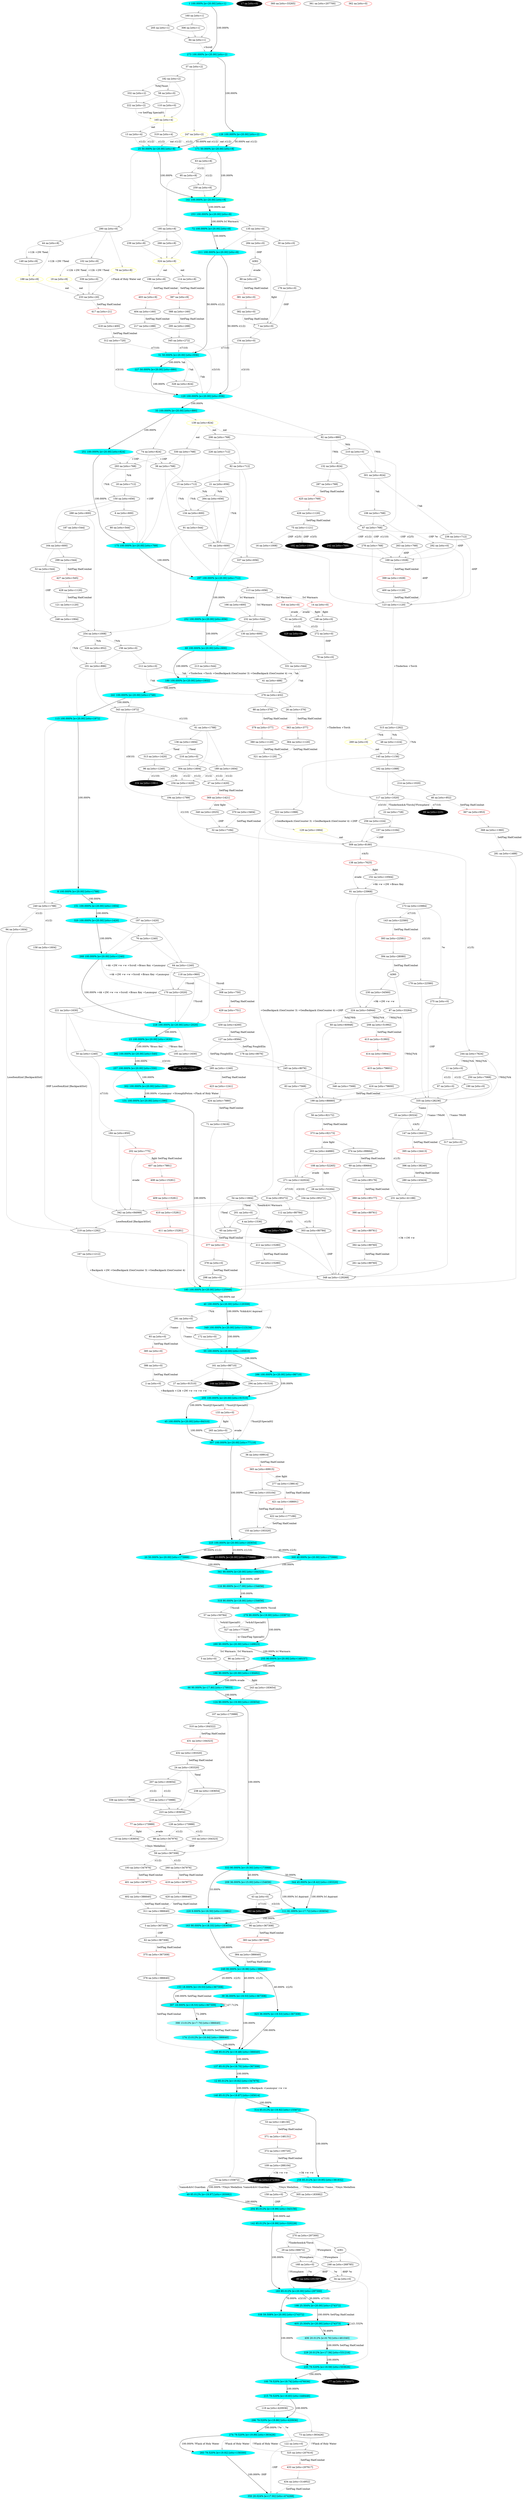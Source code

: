 digraph g {
  "A1" [style=filled fillcolor="#00ffff"label="1 100.000% [e=20.00] [stts=1]" color=grey URL="https://www.projectaon.org/en/xhtml/lw/04tcod/sect1.htm"];
  "A2" [style=filled fillcolor="white"label="2 na [stts=0]"  URL="https://www.projectaon.org/en/xhtml/lw/04tcod/sect2.htm"];
  "A3" [style=filled fillcolor="white"label="3 na [stts=367308]"  URL="https://www.projectaon.org/en/xhtml/lw/04tcod/sect3.htm"];
  "A4" [style=filled fillcolor="white"label="4 na [stts=1536]"  URL="https://www.projectaon.org/en/xhtml/lw/04tcod/sect4.htm"];
  "A5" [style=filled fillcolor="white"label="5 na [stts=0]"  URL="https://www.projectaon.org/en/xhtml/lw/04tcod/sect5.htm"];
  "A6" [style=filled fillcolor="white"label="6 na [stts=600]"  URL="https://www.projectaon.org/en/xhtml/lw/04tcod/sect6.htm"];
  "A7" [style=filled fillcolor="white"label="7 na [stts=0]"  URL="https://www.projectaon.org/en/xhtml/lw/04tcod/sect7.htm"];
  "A8" [style=filled fillcolor="#00ffff"label="8 100.000% [e=20.00] [stts=1788]" color=grey URL="https://www.projectaon.org/en/xhtml/lw/04tcod/sect8.htm"];
  "A9" [style=filled fillcolor="white"label="9 na [stts=85272]"  URL="https://www.projectaon.org/en/xhtml/lw/04tcod/sect9.htm"];
  "A10" [style=filled fillcolor="white"label="10 na [stts=183654]"  URL="https://www.projectaon.org/en/xhtml/lw/04tcod/sect10.htm"];
  "A11" [style=filled fillcolor="white"label="11 na [stts=0]"  URL="https://www.projectaon.org/en/xhtml/lw/04tcod/sect11.htm"];
  "A12" [style=filled fillcolor="#02ffff"label="12 85.012% [e=19.82] [stts=347976]" color=grey URL="https://www.projectaon.org/en/xhtml/lw/04tcod/sect12.htm"];
  "A13" [style=filled fillcolor="white"label="13 na [stts=4]"  URL="https://www.projectaon.org/en/xhtml/lw/04tcod/sect13.htm"];
  "A14" [style=filled fillcolor="white"label="14 na [stts=0]" color=red URL="https://www.projectaon.org/en/xhtml/lw/04tcod/sect14.htm"];
  "A15" [style=filled fillcolor="white"label="15 na [stts=712]"  URL="https://www.projectaon.org/en/xhtml/lw/04tcod/sect15.htm"];
  "A16" [style=filled fillcolor="white"label="16 na [stts=1008]"  URL="https://www.projectaon.org/en/xhtml/lw/04tcod/sect16.htm"];
  "A17" [style=filled fillcolor="black"label="17 na [stts=0]" style=filled fontcolor=white URL="https://www.projectaon.org/en/xhtml/lw/04tcod/sect17.htm"];
  "A18" [style=filled fillcolor="white"label="18 na [stts=712]"  URL="https://www.projectaon.org/en/xhtml/lw/04tcod/sect18.htm"];
  "A19" [style=filled fillcolor="white"label="19 na [stts=8]" color=yellow style=filled URL="https://www.projectaon.org/en/xhtml/lw/04tcod/sect19.htm"];
  "A20" [style=filled fillcolor="#00ffff"label="20 50.000% [e=20.00] [stts=173988]" color=grey URL="https://www.projectaon.org/en/xhtml/lw/04tcod/sect20.htm"];
  "A21" [style=filled fillcolor="white"label="21 na [stts=656]"  URL="https://www.projectaon.org/en/xhtml/lw/04tcod/sect21.htm"];
  "A22" [style=filled fillcolor="white"label="22 na [stts=728]"  URL="https://www.projectaon.org/en/xhtml/lw/04tcod/sect22.htm"];
  "A23" [style=filled fillcolor="#00ffff"label="23 100.000% [e=20.00] [stts=1630]" color=grey URL="https://www.projectaon.org/en/xhtml/lw/04tcod/sect23.htm"];
  "A24" [style=filled fillcolor="white"label="24 na [stts=193320]"  URL="https://www.projectaon.org/en/xhtml/lw/04tcod/sect24.htm"];
  "A25" [style=filled fillcolor="#00ffff"label="25 50.000% [e=20.00] [stts=8]" color=grey URL="https://www.projectaon.org/en/xhtml/lw/04tcod/sect25.htm"];
  "A27" [style=filled fillcolor="white"label="27 na [stts=91510]"  URL="https://www.projectaon.org/en/xhtml/lw/04tcod/sect27.htm"];
  "A28" [style=filled fillcolor="white"label="28 na [stts=52264]"  URL="https://www.projectaon.org/en/xhtml/lw/04tcod/sect28.htm"];
  "A29" [style=filled fillcolor="white"label="29 na [stts=66672]"  URL="https://www.projectaon.org/en/xhtml/lw/04tcod/sect29.htm"];
  "A30" [style=filled fillcolor="white"label="30 na [stts=0]"  URL="https://www.projectaon.org/en/xhtml/lw/04tcod/sect30.htm"];
  "A31" [style=filled fillcolor="white"label="31 na [stts=0]"  URL="https://www.projectaon.org/en/xhtml/lw/04tcod/sect31.htm"];
  "A32" [style=filled fillcolor="white"label="32 na [stts=7184]"  URL="https://www.projectaon.org/en/xhtml/lw/04tcod/sect32.htm"];
  "A33" [style=filled fillcolor="#00ffff"label="33 100.000% [e=20.00] [stts=880]" color=grey URL="https://www.projectaon.org/en/xhtml/lw/04tcod/sect33.htm"];
  "A34" [style=filled fillcolor="white"label="34 na [stts=0]"  URL="https://www.projectaon.org/en/xhtml/lw/04tcod/sect34.htm"];
  "A35" [style=filled fillcolor="white"label="35 na [stts=26324]"  URL="https://www.projectaon.org/en/xhtml/lw/04tcod/sect35.htm"];
  "A37" [style=filled fillcolor="white"label="37 na [stts=2]"  URL="https://www.projectaon.org/en/xhtml/lw/04tcod/sect37.htm"];
  "A38" [style=filled fillcolor="white"label="38 na [stts=768]"  URL="https://www.projectaon.org/en/xhtml/lw/04tcod/sect38.htm"];
  "A39" [style=filled fillcolor="#05ffff"label="39 36.000% [e=19.53] [stts=367308]" color=grey URL="https://www.projectaon.org/en/xhtml/lw/04tcod/sect39.htm"];
  "A40" [style=filled fillcolor="#00ffff"label="40 100.000% [e=20.00] [stts=120308]" color=grey URL="https://www.projectaon.org/en/xhtml/lw/04tcod/sect40.htm"];
  "A41" [style=filled fillcolor="white"label="41 na [stts=488]"  URL="https://www.projectaon.org/en/xhtml/lw/04tcod/sect41.htm"];
  "A42" [style=filled fillcolor="black"label="42 na [stts=76297]" style=filled fontcolor=white URL="https://www.projectaon.org/en/xhtml/lw/04tcod/sect42.htm"];
  "A43" [style=filled fillcolor="white"label="43 na [stts=0]"  URL="https://www.projectaon.org/en/xhtml/lw/04tcod/sect43.htm"];
  "A44" [style=filled fillcolor="white"label="44 na [stts=8]"  URL="https://www.projectaon.org/en/xhtml/lw/04tcod/sect44.htm"];
  "A45" [style=filled fillcolor="#00ffff"label="45 100.000% [e=20.00] [stts=84310]" color=grey URL="https://www.projectaon.org/en/xhtml/lw/04tcod/sect45.htm"];
  "A48" [style=filled fillcolor="white"label="48 na [stts=1224]"  URL="https://www.projectaon.org/en/xhtml/lw/04tcod/sect48.htm"];
  "A49" [style=filled fillcolor="#00ffff"label="49 85.012% [e=19.97] [stts=183082]" color=grey URL="https://www.projectaon.org/en/xhtml/lw/04tcod/sect49.htm"];
  "A50" [style=filled fillcolor="white"label="50 na [stts=1240]"  URL="https://www.projectaon.org/en/xhtml/lw/04tcod/sect50.htm"];
  "A51" [style=filled fillcolor="#00ffff"label="51 50.000% [e=20.00] [stts=936]" color=grey URL="https://www.projectaon.org/en/xhtml/lw/04tcod/sect51.htm"];
  "A52" [style=filled fillcolor="white"label="52 na [stts=544]"  URL="https://www.projectaon.org/en/xhtml/lw/04tcod/sect52.htm"];
  "A54" [style=filled fillcolor="white"label="54 na [stts=1664]"  URL="https://www.projectaon.org/en/xhtml/lw/04tcod/sect54.htm"];
  "A55" [style=filled fillcolor="#00ffff"label="55 100.000% [e=20.00] [stts=105910]" color=grey URL="https://www.projectaon.org/en/xhtml/lw/04tcod/sect55.htm"];
  "A57" [style=filled fillcolor="white"label="57 na [stts=50784]"  URL="https://www.projectaon.org/en/xhtml/lw/04tcod/sect57.htm"];
  "A58" [style=filled fillcolor="white"label="58 na [stts=0]"  URL="https://www.projectaon.org/en/xhtml/lw/04tcod/sect58.htm"];
  "A59" [style=filled fillcolor="white"label="59 na [stts=367308]"  URL="https://www.projectaon.org/en/xhtml/lw/04tcod/sect59.htm"];
  "A60" [style=filled fillcolor="white"label="60 na [stts=60948]"  URL="https://www.projectaon.org/en/xhtml/lw/04tcod/sect60.htm"];
  "A61" [style=filled fillcolor="white"label="61 na [stts=1788]"  URL="https://www.projectaon.org/en/xhtml/lw/04tcod/sect61.htm"];
  "A63" [style=filled fillcolor="white"label="63 na [stts=8]"  URL="https://www.projectaon.org/en/xhtml/lw/04tcod/sect63.htm"];
  "A64" [style=filled fillcolor="white"label="64 na [stts=1240]"  URL="https://www.projectaon.org/en/xhtml/lw/04tcod/sect64.htm"];
  "A66" [style=filled fillcolor="#1cffff"label="66 90.000% [e=17.80] [stts=179933]" color=grey URL="https://www.projectaon.org/en/xhtml/lw/04tcod/sect66.htm"];
  "A67" [style=filled fillcolor="white"label="67 na [stts=768]"  URL="https://www.projectaon.org/en/xhtml/lw/04tcod/sect67.htm"];
  "A68" [style=filled fillcolor="#00ffff"label="68 100.000% [e=20.00] [stts=600]" color=grey URL="https://www.projectaon.org/en/xhtml/lw/04tcod/sect68.htm"];
  "A69" [style=filled fillcolor="white"label="69 na [stts=89664]"  URL="https://www.projectaon.org/en/xhtml/lw/04tcod/sect69.htm"];
  "A70" [style=filled fillcolor="white"label="70 na [stts=155872]"  URL="https://www.projectaon.org/en/xhtml/lw/04tcod/sect70.htm"];
  "A71" [style=filled fillcolor="white"label="71 na [stts=13416]"  URL="https://www.projectaon.org/en/xhtml/lw/04tcod/sect71.htm"];
  "A72" [style=filled fillcolor="#00ffff"label="72 100.000% [e=20.00] [stts=8]" color=grey URL="https://www.projectaon.org/en/xhtml/lw/04tcod/sect72.htm"];
  "A73" [style=filled fillcolor="white"label="73 na [stts=393426]"  URL="https://www.projectaon.org/en/xhtml/lw/04tcod/sect73.htm"];
  "A74" [style=filled fillcolor="white"label="74 na [stts=824]"  URL="https://www.projectaon.org/en/xhtml/lw/04tcod/sect74.htm"];
  "A75" [style=filled fillcolor="white"label="75 na [stts=1121]"  URL="https://www.projectaon.org/en/xhtml/lw/04tcod/sect75.htm"];
  "A76" [style=filled fillcolor="white"label="76 na [stts=1240]"  URL="https://www.projectaon.org/en/xhtml/lw/04tcod/sect76.htm"];
  "A77" [style=filled fillcolor="white"label="77 na [stts=173989]" color=red URL="https://www.projectaon.org/en/xhtml/lw/04tcod/sect77.htm"];
  "A78" [style=filled fillcolor="white"label="78 na [stts=8]" color=yellow URL="https://www.projectaon.org/en/xhtml/lw/04tcod/sect78.htm"];
  "A79" [style=filled fillcolor="white"label="79 na [stts=0]"  URL="https://www.projectaon.org/en/xhtml/lw/04tcod/sect79.htm"];
  "A80" [style=filled fillcolor="white"label="80 na [stts=544]"  URL="https://www.projectaon.org/en/xhtml/lw/04tcod/sect80.htm"];
  "A81" [style=filled fillcolor="white"label="81 na [stts=23968]"  URL="https://www.projectaon.org/en/xhtml/lw/04tcod/sect81.htm"];
  "A82" [style=filled fillcolor="white"label="82 na [stts=712]"  URL="https://www.projectaon.org/en/xhtml/lw/04tcod/sect82.htm"];
  "A83" [style=filled fillcolor="white"label="83 na [stts=7568]"  URL="https://www.projectaon.org/en/xhtml/lw/04tcod/sect83.htm"];
  "A84" [style=filled fillcolor="white"label="84 na [stts=1]"  URL="https://www.projectaon.org/en/xhtml/lw/04tcod/sect84.htm"];
  "A85" [style=filled fillcolor="black"label="85 na [stts=251597]" style=filled fontcolor=white URL="https://www.projectaon.org/en/xhtml/lw/04tcod/sect85.htm"];
  "A86" [style=filled fillcolor="white"label="86 na [stts=0]"  URL="https://www.projectaon.org/en/xhtml/lw/04tcod/sect86.htm"];
  "A87" [style=filled fillcolor="white"label="87 na [stts=33264]"  URL="https://www.projectaon.org/en/xhtml/lw/04tcod/sect87.htm"];
  "A91" [style=filled fillcolor="white"label="91 na [stts=544]"  URL="https://www.projectaon.org/en/xhtml/lw/04tcod/sect91.htm"];
  "A92" [style=filled fillcolor="white"label="92 na [stts=880]"  URL="https://www.projectaon.org/en/xhtml/lw/04tcod/sect92.htm"];
  "A94" [style=filled fillcolor="white"label="94 na [stts=1604]"  URL="https://www.projectaon.org/en/xhtml/lw/04tcod/sect94.htm"];
  "A95" [style=filled fillcolor="white"label="95 na [stts=8]"  URL="https://www.projectaon.org/en/xhtml/lw/04tcod/sect95.htm"];
  "A96" [style=filled fillcolor="white"label="96 na [stts=1240]"  URL="https://www.projectaon.org/en/xhtml/lw/04tcod/sect96.htm"];
  "A97" [style=filled fillcolor="white"label="97 na [stts=0]"  URL="https://www.projectaon.org/en/xhtml/lw/04tcod/sect97.htm"];
  "A98" [style=filled fillcolor="white"label="98 na [stts=347976]"  URL="https://www.projectaon.org/en/xhtml/lw/04tcod/sect98.htm"];
  "A99" [style=filled fillcolor="black"label="99 na [stts=225]" style=filled fontcolor=white URL="https://www.projectaon.org/en/xhtml/lw/04tcod/sect99.htm"];
  "A100" [style=filled fillcolor="#03ffff"label="100 79.520% [e=19.74] [stts=476036]" color=grey URL="https://www.projectaon.org/en/xhtml/lw/04tcod/sect100.htm"];
  "A101" [style=filled fillcolor="white"label="101 na [stts=896]"  URL="https://www.projectaon.org/en/xhtml/lw/04tcod/sect101.htm"];
  "A102" [style=filled fillcolor="white"label="102 na [stts=8]"  URL="https://www.projectaon.org/en/xhtml/lw/04tcod/sect102.htm"];
  "A103" [style=filled fillcolor="white"label="103 na [stts=164323]"  URL="https://www.projectaon.org/en/xhtml/lw/04tcod/sect103.htm"];
  "A104" [style=filled fillcolor="white"label="104 na [stts=85272]"  URL="https://www.projectaon.org/en/xhtml/lw/04tcod/sect104.htm"];
  "A105" [style=filled fillcolor="white"label="105 na [stts=1630]"  URL="https://www.projectaon.org/en/xhtml/lw/04tcod/sect105.htm"];
  "A106" [style=filled fillcolor="white"label="106 na [stts=768]"  URL="https://www.projectaon.org/en/xhtml/lw/04tcod/sect106.htm"];
  "A107" [style=filled fillcolor="white"label="107 na [stts=173988]"  URL="https://www.projectaon.org/en/xhtml/lw/04tcod/sect107.htm"];
  "A108" [style=filled fillcolor="white"label="108 na [stts=52265]" color=red URL="https://www.projectaon.org/en/xhtml/lw/04tcod/sect108.htm"];
  "A109" [style=filled fillcolor="white"label="109 na [stts=288104]"  URL="https://www.projectaon.org/en/xhtml/lw/04tcod/sect109.htm"];
  "A110" [style=filled fillcolor="white"label="110 na [stts=0]"  URL="https://www.projectaon.org/en/xhtml/lw/04tcod/sect110.htm"];
  "A111" [style=filled fillcolor="#1dffff"label="111 81.000% [e=17.72] [stts=183654]" color=grey URL="https://www.projectaon.org/en/xhtml/lw/04tcod/sect111.htm"];
  "A112" [style=filled fillcolor="white"label="112 na [stts=80784]"  URL="https://www.projectaon.org/en/xhtml/lw/04tcod/sect112.htm"];
  "A113" [style=filled fillcolor="white"label="113 na [stts=656]"  URL="https://www.projectaon.org/en/xhtml/lw/04tcod/sect113.htm"];
  "A115" [style=filled fillcolor="#00ffff"label="115 100.000% [e=20.00] [stts=1972]" color=grey URL="https://www.projectaon.org/en/xhtml/lw/04tcod/sect115.htm"];
  "A116" [style=filled fillcolor="#26ffff"label="116 90.000% [e=17.00] [stts=154656]" color=grey URL="https://www.projectaon.org/en/xhtml/lw/04tcod/sect116.htm"];
  "A117" [style=filled fillcolor="white"label="117 na [stts=1020]"  URL="https://www.projectaon.org/en/xhtml/lw/04tcod/sect117.htm"];
  "A118" [style=filled fillcolor="white"label="118 na [stts=960]"  URL="https://www.projectaon.org/en/xhtml/lw/04tcod/sect118.htm"];
  "A119" [style=filled fillcolor="white"label="119 na [stts=420936]"  URL="https://www.projectaon.org/en/xhtml/lw/04tcod/sect119.htm"];
  "A120" [style=filled fillcolor="#00ffff"label="120 100.000% [e=20.00] [stts=936]" color=grey URL="https://www.projectaon.org/en/xhtml/lw/04tcod/sect120.htm"];
  "A121" [style=filled fillcolor="white"label="121 na [stts=1120]"  URL="https://www.projectaon.org/en/xhtml/lw/04tcod/sect121.htm"];
  "A122" [style=filled fillcolor="white"label="122 na [stts=0]"  URL="https://www.projectaon.org/en/xhtml/lw/04tcod/sect122.htm"];
  "A123" [style=filled fillcolor="white"label="123 na [stts=1120]"  URL="https://www.projectaon.org/en/xhtml/lw/04tcod/sect123.htm"];
  "A124" [style=filled fillcolor="#0cffff"label="124 90.000% [e=19.00] [stts=183654]" color=grey URL="https://www.projectaon.org/en/xhtml/lw/04tcod/sect124.htm"];
  "A126" [style=filled fillcolor="#00ffff"label="126 100.000% [e=20.00] [stts=2]" color=yellow URL="https://www.projectaon.org/en/xhtml/lw/04tcod/sect126.htm"];
  "A127" [style=filled fillcolor="white"label="127 na [stts=8584]"  URL="https://www.projectaon.org/en/xhtml/lw/04tcod/sect127.htm"];
  "A128" [style=filled fillcolor="white"label="128 na [stts=173988]"  URL="https://www.projectaon.org/en/xhtml/lw/04tcod/sect128.htm"];
  "A129" [style=filled fillcolor="white"label="129 na [stts=1664]" color=yellow style=filled URL="https://www.projectaon.org/en/xhtml/lw/04tcod/sect129.htm"];
  "A130" [style=filled fillcolor="white"label="130 na [stts=600]"  URL="https://www.projectaon.org/en/xhtml/lw/04tcod/sect130.htm"];
  "A131" [style=filled fillcolor="#00ffff"label="131 100.000% [e=20.00] [stts=1390]" color=grey URL="https://www.projectaon.org/en/xhtml/lw/04tcod/sect131.htm"];
  "A132" [style=filled fillcolor="white"label="132 na [stts=824]"  URL="https://www.projectaon.org/en/xhtml/lw/04tcod/sect132.htm"];
  "A133" [style=filled fillcolor="white"label="133 na [stts=0]" color=red URL="https://www.projectaon.org/en/xhtml/lw/04tcod/sect133.htm"];
  "A134" [style=filled fillcolor="white"label="134 na [stts=600]"  URL="https://www.projectaon.org/en/xhtml/lw/04tcod/sect134.htm"];
  "A135" [style=filled fillcolor="white"label="135 na [stts=0]"  URL="https://www.projectaon.org/en/xhtml/lw/04tcod/sect135.htm"];
  "A136" [style=filled fillcolor="white"label="136 na [stts=1604]"  URL="https://www.projectaon.org/en/xhtml/lw/04tcod/sect136.htm"];
  "A137" [style=filled fillcolor="#03ffff"label="137 85.012% [e=19.70] [stts=367308]" color=grey URL="https://www.projectaon.org/en/xhtml/lw/04tcod/sect137.htm"];
  "A138" [style=filled fillcolor="white"label="138 na [stts=7625]" color=red URL="https://www.projectaon.org/en/xhtml/lw/04tcod/sect138.htm"];
  "A139" [style=filled fillcolor="white"label="139 na [stts=824]" color=yellow URL="https://www.projectaon.org/en/xhtml/lw/04tcod/sect139.htm"];
  "A140" [style=filled fillcolor="#01ffff"label="140 85.012% [e=19.87] [stts=165614]" color=grey URL="https://www.projectaon.org/en/xhtml/lw/04tcod/sect140.htm"];
  "A141" [style=filled fillcolor="#00ffff"label="141 100.000% [e=20.00] [stts=8]" color=yellow URL="https://www.projectaon.org/en/xhtml/lw/04tcod/sect141.htm"];
  "A142" [style=filled fillcolor="#00ffff"label="142 85.012% [e=19.99] [stts=320228]" color=grey URL="https://www.projectaon.org/en/xhtml/lw/04tcod/sect142.htm"];
  "A144" [style=filled fillcolor="black"label="144 na [stts=91511]" style=filled fontcolor=white URL="https://www.projectaon.org/en/xhtml/lw/04tcod/sect144.htm"];
  "A145" [style=filled fillcolor="white"label="145 na [stts=1156]"  URL="https://www.projectaon.org/en/xhtml/lw/04tcod/sect145.htm"];
  "A146" [style=filled fillcolor="white"label="146 na [stts=0]"  URL="https://www.projectaon.org/en/xhtml/lw/04tcod/sect146.htm"];
  "A148" [style=filled fillcolor="#06ffff"label="148 85.012% [e=19.48] [stts=386640]" color=grey URL="https://www.projectaon.org/en/xhtml/lw/04tcod/sect148.htm"];
  "A149" [style=filled fillcolor="white"label="149 na [stts=8]"  URL="https://www.projectaon.org/en/xhtml/lw/04tcod/sect149.htm"];
  "A150" [style=filled fillcolor="white"label="150 na [stts=656]"  URL="https://www.projectaon.org/en/xhtml/lw/04tcod/sect150.htm"];
  "A151" [style=filled fillcolor="#00ffff"label="151 100.000% [e=20.00] [stts=1604]" color=grey URL="https://www.projectaon.org/en/xhtml/lw/04tcod/sect151.htm"];
  "A152" [style=filled fillcolor="white"label="152 na [stts=10564]"  URL="https://www.projectaon.org/en/xhtml/lw/04tcod/sect152.htm"];
  "A154" [style=filled fillcolor="white"label="154 na [stts=0]"  URL="https://www.projectaon.org/en/xhtml/lw/04tcod/sect154.htm"];
  "A155" [style=filled fillcolor="white"label="155 na [stts=193320]"  URL="https://www.projectaon.org/en/xhtml/lw/04tcod/sect155.htm"];
  "A156" [style=filled fillcolor="white"label="156 na [stts=0]"  URL="https://www.projectaon.org/en/xhtml/lw/04tcod/sect156.htm"];
  "A157" [style=filled fillcolor="white"label="157 na [stts=2184]"  URL="https://www.projectaon.org/en/xhtml/lw/04tcod/sect157.htm"];
  "A158" [style=filled fillcolor="white"label="158 na [stts=1604]"  URL="https://www.projectaon.org/en/xhtml/lw/04tcod/sect158.htm"];
  "A159" [style=filled fillcolor="white"label="159 na [stts=0]"  URL="https://www.projectaon.org/en/xhtml/lw/04tcod/sect159.htm"];
  "A160" [style=filled fillcolor="white"label="160 na [stts=1]"  URL="https://www.projectaon.org/en/xhtml/lw/04tcod/sect160.htm"];
  "A161" [style=filled fillcolor="white"label="161 na [stts=98710]"  URL="https://www.projectaon.org/en/xhtml/lw/04tcod/sect161.htm"];
  "A162" [style=filled fillcolor="white"label="162 na [stts=1088]"  URL="https://www.projectaon.org/en/xhtml/lw/04tcod/sect162.htm"];
  "A163" [style=filled fillcolor="#15ffff"label="163 90.000% [e=18.33] [stts=183654]" color=grey URL="https://www.projectaon.org/en/xhtml/lw/04tcod/sect163.htm"];
  "A164" [style=filled fillcolor="white"label="164 na [stts=600]"  URL="https://www.projectaon.org/en/xhtml/lw/04tcod/sect164.htm"];
  "A165" [style=filled fillcolor="white"label="165 na [stts=4]" color=yellow style=filled URL="https://www.projectaon.org/en/xhtml/lw/04tcod/sect165.htm"];
  "A166" [style=filled fillcolor="white"label="166 na [stts=600]"  URL="https://www.projectaon.org/en/xhtml/lw/04tcod/sect166.htm"];
  "A167" [style=filled fillcolor="white"label="167 na [stts=1212]"  URL="https://www.projectaon.org/en/xhtml/lw/04tcod/sect167.htm"];
  "A168" [style=filled fillcolor="white"label="168 na [stts=0]"  URL="https://www.projectaon.org/en/xhtml/lw/04tcod/sect168.htm"];
  "A170" [style=filled fillcolor="white"label="170 na [stts=2020]"  URL="https://www.projectaon.org/en/xhtml/lw/04tcod/sect170.htm"];
  "A171" [style=filled fillcolor="#00ffff"label="171 50.000% [e=20.00] [stts=8]" color=grey URL="https://www.projectaon.org/en/xhtml/lw/04tcod/sect171.htm"];
  "A172" [style=filled fillcolor="white"label="172 na [stts=0]"  URL="https://www.projectaon.org/en/xhtml/lw/04tcod/sect172.htm"];
  "A173" [style=filled fillcolor="white"label="173 na [stts=23984]"  URL="https://www.projectaon.org/en/xhtml/lw/04tcod/sect173.htm"];
  "A174" [style=filled fillcolor="#2affff"label="174 13.012% [e=16.64] [stts=386640]" color=grey URL="https://www.projectaon.org/en/xhtml/lw/04tcod/sect174.htm"];
  "A175" [style=filled fillcolor="#00ffff"label="175 100.000% [e=20.00] [stts=768]" color=grey URL="https://www.projectaon.org/en/xhtml/lw/04tcod/sect175.htm"];
  "A176" [style=filled fillcolor="white"label="176 na [stts=0]"  URL="https://www.projectaon.org/en/xhtml/lw/04tcod/sect176.htm"];
  "A177" [style=filled fillcolor="black"label="177 na [stts=476037]" style=filled fontcolor=white URL="https://www.projectaon.org/en/xhtml/lw/04tcod/sect177.htm"];
  "A178" [style=filled fillcolor="white"label="178 na [stts=8076]"  URL="https://www.projectaon.org/en/xhtml/lw/04tcod/sect178.htm"];
  "A179" [style=filled fillcolor="white"label="179 na [stts=22580]"  URL="https://www.projectaon.org/en/xhtml/lw/04tcod/sect179.htm"];
  "A180" [style=filled fillcolor="#00ffff"label="180 100.000% [e=20.00] [stts=1932]" color=grey URL="https://www.projectaon.org/en/xhtml/lw/04tcod/sect180.htm"];
  "A181" [style=filled fillcolor="black"label="181 10.000% [e=20.00] [stts=173989]" style=filled fontcolor=white URL="https://www.projectaon.org/en/xhtml/lw/04tcod/sect181.htm"];
  "A182" [style=filled fillcolor="white"label="182 na [stts=2]"  URL="https://www.projectaon.org/en/xhtml/lw/04tcod/sect182.htm"];
  "A183" [style=filled fillcolor="#00ffff"label="183 85.012% [e=20.00] [stts=297300]" color=grey URL="https://www.projectaon.org/en/xhtml/lw/04tcod/sect183.htm"];
  "A184" [style=filled fillcolor="white"label="184 na [stts=850]"  URL="https://www.projectaon.org/en/xhtml/lw/04tcod/sect184.htm"];
  "A185" [style=filled fillcolor="#00ffff"label="185 100.000% [e=20.00] [stts=125948]" color=yellow style=filled URL="https://www.projectaon.org/en/xhtml/lw/04tcod/sect185.htm"];
  "A186" [style=filled fillcolor="#00ffff"label="186 90.000% [e=20.00] [stts=130492]" color=red URL="https://www.projectaon.org/en/xhtml/lw/04tcod/sect186.htm"];
  "A187" [style=filled fillcolor="white"label="187 na [stts=544]"  URL="https://www.projectaon.org/en/xhtml/lw/04tcod/sect187.htm"];
  "A188" [style=filled fillcolor="white"label="188 na [stts=8]" color=yellow URL="https://www.projectaon.org/en/xhtml/lw/04tcod/sect188.htm"];
  "A189" [style=filled fillcolor="white"label="189 na [stts=1604]"  URL="https://www.projectaon.org/en/xhtml/lw/04tcod/sect189.htm"];
  "A190" [style=filled fillcolor="white"label="190 na [stts=0]"  URL="https://www.projectaon.org/en/xhtml/lw/04tcod/sect190.htm"];
  "A191" [style=filled fillcolor="white"label="191 na [stts=600]"  URL="https://www.projectaon.org/en/xhtml/lw/04tcod/sect191.htm"];
  "A192" [style=filled fillcolor="black"label="192 na [stts=1009]" style=filled fontcolor=white URL="https://www.projectaon.org/en/xhtml/lw/04tcod/sect192.htm"];
  "A194" [style=filled fillcolor="white"label="194 na [stts=1789]"  URL="https://www.projectaon.org/en/xhtml/lw/04tcod/sect194.htm"];
  "A195" [style=filled fillcolor="white"label="195 na [stts=8]"  URL="https://www.projectaon.org/en/xhtml/lw/04tcod/sect195.htm"];
  "A197" [style=filled fillcolor="white"label="197 na [stts=1420]"  URL="https://www.projectaon.org/en/xhtml/lw/04tcod/sect197.htm"];
  "A199" [style=filled fillcolor="white"label="199 na [stts=86660]"  URL="https://www.projectaon.org/en/xhtml/lw/04tcod/sect199.htm"];
  "A200" [style=filled fillcolor="#00ffff"label="200 100.000% [e=20.00] [stts=91510]" color=grey URL="https://www.projectaon.org/en/xhtml/lw/04tcod/sect200.htm"];
  "A201" [style=filled fillcolor="white"label="201 na [stts=0]"  URL="https://www.projectaon.org/en/xhtml/lw/04tcod/sect201.htm"];
  "A203" [style=filled fillcolor="white"label="203 na [stts=44880]"  URL="https://www.projectaon.org/en/xhtml/lw/04tcod/sect203.htm"];
  "A204" [style=filled fillcolor="#00ffff"label="204 85.012% [e=19.99] [stts=343156]" color=yellow URL="https://www.projectaon.org/en/xhtml/lw/04tcod/sect204.htm"];
  "A205" [style=filled fillcolor="white"label="205 na [stts=1]"  URL="https://www.projectaon.org/en/xhtml/lw/04tcod/sect205.htm"];
  "A206" [style=filled fillcolor="white"label="206 na [stts=768]"  URL="https://www.projectaon.org/en/xhtml/lw/04tcod/sect206.htm"];
  "A207" [style=filled fillcolor="white"label="207 na [stts=183654]"  URL="https://www.projectaon.org/en/xhtml/lw/04tcod/sect207.htm"];
  "A209" [style=filled fillcolor="#3fffff"label="209 36.000% [e=15.00] [stts=154656]" color=grey URL="https://www.projectaon.org/en/xhtml/lw/04tcod/sect209.htm"];
  "A210" [style=filled fillcolor="white"label="210 na [stts=0]"  URL="https://www.projectaon.org/en/xhtml/lw/04tcod/sect210.htm"];
  "A211" [style=filled fillcolor="#00ffff"label="211 100.000% [e=20.00] [stts=8]" color=grey URL="https://www.projectaon.org/en/xhtml/lw/04tcod/sect211.htm"];
  "A212" [style=filled fillcolor="white"label="212 na [stts=0]"  URL="https://www.projectaon.org/en/xhtml/lw/04tcod/sect212.htm"];
  "A213" [style=filled fillcolor="white"label="213 na [stts=544]"  URL="https://www.projectaon.org/en/xhtml/lw/04tcod/sect213.htm"];
  "A214" [style=filled fillcolor="white"label="214 na [stts=1020]"  URL="https://www.projectaon.org/en/xhtml/lw/04tcod/sect214.htm"];
  "A215" [style=filled fillcolor="#02ffff"label="215 79.520% [e=19.83] [stts=448446]" color=grey URL="https://www.projectaon.org/en/xhtml/lw/04tcod/sect215.htm"];
  "A216" [style=filled fillcolor="white"label="216 na [stts=0]"  URL="https://www.projectaon.org/en/xhtml/lw/04tcod/sect216.htm"];
  "A217" [style=filled fillcolor="white"label="217 na [stts=288]"  URL="https://www.projectaon.org/en/xhtml/lw/04tcod/sect217.htm"];
  "A218" [style=filled fillcolor="white"label="218 na [stts=173988]"  URL="https://www.projectaon.org/en/xhtml/lw/04tcod/sect218.htm"];
  "A219" [style=filled fillcolor="white"label="219 na [stts=1292]"  URL="https://www.projectaon.org/en/xhtml/lw/04tcod/sect219.htm"];
  "A220" [style=filled fillcolor="#2cffff"label="220 9.000% [e=16.50] [stts=110962]" color=grey URL="https://www.projectaon.org/en/xhtml/lw/04tcod/sect220.htm"];
  "A221" [style=filled fillcolor="white"label="221 na [stts=1630]"  URL="https://www.projectaon.org/en/xhtml/lw/04tcod/sect221.htm"];
  "A222" [style=filled fillcolor="white"label="222 na [stts=2]"  URL="https://www.projectaon.org/en/xhtml/lw/04tcod/sect222.htm"];
  "A223" [style=filled fillcolor="white"label="223 na [stts=183654]"  URL="https://www.projectaon.org/en/xhtml/lw/04tcod/sect223.htm"];
  "A224" [style=filled fillcolor="white"label="224 na [stts=54944]"  URL="https://www.projectaon.org/en/xhtml/lw/04tcod/sect224.htm"];
  "A225" [style=filled fillcolor="#00ffff"label="225 100.000% [e=20.00] [stts=183654]" color=grey URL="https://www.projectaon.org/en/xhtml/lw/04tcod/sect225.htm"];
  "A226" [style=filled fillcolor="white"label="226 na [stts=712]"  URL="https://www.projectaon.org/en/xhtml/lw/04tcod/sect226.htm"];
  "A227" [style=filled fillcolor="#00ffff"label="227 50.000% [e=20.00] [stts=880]" color=grey URL="https://www.projectaon.org/en/xhtml/lw/04tcod/sect227.htm"];
  "A228" [style=filled fillcolor="#00ffff"label="228 100.000% [e=20.00] [stts=2020]" color=grey URL="https://www.projectaon.org/en/xhtml/lw/04tcod/sect228.htm"];
  "A229" [style=filled fillcolor="#1fffff"label="229 20.012% [e=17.56] [stts=531216]" color=grey URL="https://www.projectaon.org/en/xhtml/lw/04tcod/sect229.htm"];
  "A230" [style=filled fillcolor="white"label="230 na [stts=34560]"  URL="https://www.projectaon.org/en/xhtml/lw/04tcod/sect230.htm"];
  "A231" [style=filled fillcolor="white"label="231 na [stts=41188]"  URL="https://www.projectaon.org/en/xhtml/lw/04tcod/sect231.htm"];
  "A232" [style=filled fillcolor="white"label="232 na [stts=544]"  URL="https://www.projectaon.org/en/xhtml/lw/04tcod/sect232.htm"];
  "A234" [style=filled fillcolor="white"label="234 na [stts=1420]"  URL="https://www.projectaon.org/en/xhtml/lw/04tcod/sect234.htm"];
  "A235" [style=filled fillcolor="#05ffff"label="235 79.520% [e=19.59] [stts=503626]" color=grey URL="https://www.projectaon.org/en/xhtml/lw/04tcod/sect235.htm"];
  "A236" [style=filled fillcolor="white"label="236 na [stts=712]"  URL="https://www.projectaon.org/en/xhtml/lw/04tcod/sect236.htm"];
  "A237" [style=filled fillcolor="white"label="237 na [stts=15280]"  URL="https://www.projectaon.org/en/xhtml/lw/04tcod/sect237.htm"];
  "A238" [style=filled fillcolor="white"label="238 na [stts=183654]"  URL="https://www.projectaon.org/en/xhtml/lw/04tcod/sect238.htm"];
  "A239" [style=filled fillcolor="white"label="239 na [stts=8]"  URL="https://www.projectaon.org/en/xhtml/lw/04tcod/sect239.htm"];
  "A240" [style=filled fillcolor="white"label="240 na [stts=1788]"  URL="https://www.projectaon.org/en/xhtml/lw/04tcod/sect240.htm"];
  "A241" [style=filled fillcolor="#00ffff"label="241 100.000% [e=20.00] [stts=1748]" color=grey URL="https://www.projectaon.org/en/xhtml/lw/04tcod/sect241.htm"];
  "A242" [style=filled fillcolor="black"label="242 na [stts=769]" style=filled fontcolor=white URL="https://www.projectaon.org/en/xhtml/lw/04tcod/sect242.htm"];
  "A243" [style=filled fillcolor="white"label="243 na [stts=183654]"  URL="https://www.projectaon.org/en/xhtml/lw/04tcod/sect243.htm"];
  "A244" [style=filled fillcolor="white"label="244 na [stts=7624]"  URL="https://www.projectaon.org/en/xhtml/lw/04tcod/sect244.htm"];
  "A245" [style=filled fillcolor="white"label="245 na [stts=8076]"  URL="https://www.projectaon.org/en/xhtml/lw/04tcod/sect245.htm"];
  "A246" [style=filled fillcolor="white"label="246 na [stts=268785]"  URL="https://www.projectaon.org/en/xhtml/lw/04tcod/sect246.htm"];
  "A247" [style=filled fillcolor="white"label="247 na [stts=2]" color=yellow URL="https://www.projectaon.org/en/xhtml/lw/04tcod/sect247.htm"];
  "A248" [style=filled fillcolor="white"label="248 na [stts=1064]"  URL="https://www.projectaon.org/en/xhtml/lw/04tcod/sect248.htm"];
  "A249" [style=filled fillcolor="#0dffff"label="249 90.000% [e=18.98] [stts=386640]" color=grey URL="https://www.projectaon.org/en/xhtml/lw/04tcod/sect249.htm"];
  "A250" [style=filled fillcolor="white"label="250 na [stts=7068]"  URL="https://www.projectaon.org/en/xhtml/lw/04tcod/sect250.htm"];
  "A251" [style=filled fillcolor="#00ffff"label="251 100.000% [e=20.00] [stts=824]" color=grey URL="https://www.projectaon.org/en/xhtml/lw/04tcod/sect251.htm"];
  "A252" [style=filled fillcolor="#00ffff"label="252 100.000% [e=20.00] [stts=656]" color=grey URL="https://www.projectaon.org/en/xhtml/lw/04tcod/sect252.htm"];
  "A253" [style=filled fillcolor="#00ffff"label="253 100.000% [e=20.00] [stts=8]" color=grey URL="https://www.projectaon.org/en/xhtml/lw/04tcod/sect253.htm"];
  "A254" [style=filled fillcolor="white"label="254 na [stts=1008]"  URL="https://www.projectaon.org/en/xhtml/lw/04tcod/sect254.htm"];
  "A255" [style=filled fillcolor="#00ffff"label="255 90.000% [e=20.00] [stts=140157]" color=grey URL="https://www.projectaon.org/en/xhtml/lw/04tcod/sect255.htm"];
  "A256" [style=filled fillcolor="white"label="256 na [stts=224]"  URL="https://www.projectaon.org/en/xhtml/lw/04tcod/sect256.htm"];
  "A257" [style=filled fillcolor="#00ffff"label="257 100.000% [e=20.00] [stts=330]" color=grey URL="https://www.projectaon.org/en/xhtml/lw/04tcod/sect257.htm"];
  "A258" [style=filled fillcolor="#00ffff"label="258 85.012% [e=19.95] [stts=381832]" color=grey URL="https://www.projectaon.org/en/xhtml/lw/04tcod/sect258.htm"];
  "A259" [style=filled fillcolor="white"label="259 na [stts=8]"  URL="https://www.projectaon.org/en/xhtml/lw/04tcod/sect259.htm"];
  "A261" [style=filled fillcolor="white"label="261 na [stts=89760]"  URL="https://www.projectaon.org/en/xhtml/lw/04tcod/sect261.htm"];
  "A262" [style=filled fillcolor="black"label="262 na [stts=0]" style=filled fontcolor=white URL="https://www.projectaon.org/en/xhtml/lw/04tcod/sect262.htm"];
  "A263" [style=filled fillcolor="white"label="263 na [stts=768]"  URL="https://www.projectaon.org/en/xhtml/lw/04tcod/sect263.htm"];
  "A264" [style=filled fillcolor="white"label="264 na [stts=656]"  URL="https://www.projectaon.org/en/xhtml/lw/04tcod/sect264.htm"];
  "A265" [style=filled fillcolor="white"label="265 na [stts=0]"  URL="https://www.projectaon.org/en/xhtml/lw/04tcod/sect265.htm"];
  "A266" [style=filled fillcolor="white"label="266 na [stts=8]"  URL="https://www.projectaon.org/en/xhtml/lw/04tcod/sect266.htm"];
  "A267" [style=filled fillcolor="black"label="267 na [stts=1241]" style=filled fontcolor=white URL="https://www.projectaon.org/en/xhtml/lw/04tcod/sect267.htm"];
  "A268" [style=filled fillcolor="#00ffff"label="268 100.000% [e=20.00] [stts=1240]" color=grey URL="https://www.projectaon.org/en/xhtml/lw/04tcod/sect268.htm"];
  "A269" [style=filled fillcolor="white"label="269 na [stts=0]" color=yellow style=filled URL="https://www.projectaon.org/en/xhtml/lw/04tcod/sect269.htm"];
  "A270" [style=filled fillcolor="white"label="270 na [stts=297300]"  URL="https://www.projectaon.org/en/xhtml/lw/04tcod/sect270.htm"];
  "A271" [style=filled fillcolor="white"label="271 na [stts=142024]"  URL="https://www.projectaon.org/en/xhtml/lw/04tcod/sect271.htm"];
  "A272" [style=filled fillcolor="white"label="272 na [stts=0]"  URL="https://www.projectaon.org/en/xhtml/lw/04tcod/sect272.htm"];
  "A273" [style=filled fillcolor="#00ffff"label="273 100.000% [e=20.00] [stts=2]" color=grey URL="https://www.projectaon.org/en/xhtml/lw/04tcod/sect273.htm"];
  "A274" [style=filled fillcolor="#01ffff"label="274 79.520% [e=19.89] [stts=393426]" color=grey URL="https://www.projectaon.org/en/xhtml/lw/04tcod/sect274.htm"];
  "A275" [style=filled fillcolor="white"label="275 na [stts=0]"  URL="https://www.projectaon.org/en/xhtml/lw/04tcod/sect275.htm"];
  "A276" [style=filled fillcolor="white"label="276 na [stts=432]"  URL="https://www.projectaon.org/en/xhtml/lw/04tcod/sect276.htm"];
  "A278" [style=filled fillcolor="white"label="278 na [stts=768]"  URL="https://www.projectaon.org/en/xhtml/lw/04tcod/sect278.htm"];
  "A279" [style=filled fillcolor="#0cffff"label="279 90.000% [e=19.00] [stts=103872]" color=grey URL="https://www.projectaon.org/en/xhtml/lw/04tcod/sect279.htm"];
  "A280" [style=filled fillcolor="white"label="280 na [stts=43424]"  URL="https://www.projectaon.org/en/xhtml/lw/04tcod/sect280.htm"];
  "A281" [style=filled fillcolor="white"label="281 na [stts=1488]"  URL="https://www.projectaon.org/en/xhtml/lw/04tcod/sect281.htm"];
  "A282" [style=filled fillcolor="#00ffff"label="282 100.000% [e=20.00] [stts=540]" color=grey URL="https://www.projectaon.org/en/xhtml/lw/04tcod/sect282.htm"];
  "A283" [style=filled fillcolor="#01ffff"label="283 79.520% [e=19.92] [stts=158300]" color=grey URL="https://www.projectaon.org/en/xhtml/lw/04tcod/sect283.htm"];
  "A284" [style=filled fillcolor="white"label="284 na [stts=0]"  URL="https://www.projectaon.org/en/xhtml/lw/04tcod/sect284.htm"];
  "A286" [style=filled fillcolor="#00ffff"label="286 100.000% [e=20.00] [stts=98710]" color=grey URL="https://www.projectaon.org/en/xhtml/lw/04tcod/sect286.htm"];
  "A288" [style=filled fillcolor="white"label="288 na [stts=600]"  URL="https://www.projectaon.org/en/xhtml/lw/04tcod/sect288.htm"];
  "A289" [style=filled fillcolor="#00ffff"label="289 90.000% [e=20.00] [stts=149823]" color=grey URL="https://www.projectaon.org/en/xhtml/lw/04tcod/sect289.htm"];
  "A290" [style=filled fillcolor="white"label="290 na [stts=8]"  URL="https://www.projectaon.org/en/xhtml/lw/04tcod/sect290.htm"];
  "A291" [style=filled fillcolor="white"label="291 na [stts=0]"  URL="https://www.projectaon.org/en/xhtml/lw/04tcod/sect291.htm"];
  "A292" [style=filled fillcolor="white"label="292 na [stts=0]"  URL="https://www.projectaon.org/en/xhtml/lw/04tcod/sect292.htm"];
  "A293" [style=filled fillcolor="white"label="293 na [stts=768]"  URL="https://www.projectaon.org/en/xhtml/lw/04tcod/sect293.htm"];
  "A294" [style=filled fillcolor="white"label="294 na [stts=91510]"  URL="https://www.projectaon.org/en/xhtml/lw/04tcod/sect294.htm"];
  "A295" [style=filled fillcolor="white"label="295 na [stts=288]"  URL="https://www.projectaon.org/en/xhtml/lw/04tcod/sect295.htm"];
  "A296" [style=filled fillcolor="#01ffff"label="296 79.520% [e=19.86] [stts=420936]" color=grey URL="https://www.projectaon.org/en/xhtml/lw/04tcod/sect296.htm"];
  "A297" [style=filled fillcolor="#00ffff"label="297 100.000% [e=20.00] [stts=712]" color=grey URL="https://www.projectaon.org/en/xhtml/lw/04tcod/sect297.htm"];
  "A298" [style=filled fillcolor="white"label="298 na [stts=0]"  URL="https://www.projectaon.org/en/xhtml/lw/04tcod/sect298.htm"];
  "A300" [style=filled fillcolor="#00ffff"label="300 40.000% [e=20.00] [stts=173988]" color=grey URL="https://www.projectaon.org/en/xhtml/lw/04tcod/sect300.htm"];
  "A301" [style=filled fillcolor="white"label="301 na [stts=824]"  URL="https://www.projectaon.org/en/xhtml/lw/04tcod/sect301.htm"];
  "A302" [style=filled fillcolor="#00ffff"label="302 100.000% [e=20.00] [stts=310]" color=grey URL="https://www.projectaon.org/en/xhtml/lw/04tcod/sect302.htm"];
  "A303" [style=filled fillcolor="white"label="303 na [stts=80784]"  URL="https://www.projectaon.org/en/xhtml/lw/04tcod/sect303.htm"];
  "A304" [style=filled fillcolor="white"label="304 na [stts=1604]"  URL="https://www.projectaon.org/en/xhtml/lw/04tcod/sect304.htm"];
  "A305" [style=filled fillcolor="white"label="305 na [stts=183082]"  URL="https://www.projectaon.org/en/xhtml/lw/04tcod/sect305.htm"];
  "A306" [style=filled fillcolor="white"label="306 na [stts=1]"  URL="https://www.projectaon.org/en/xhtml/lw/04tcod/sect306.htm"];
  "A307" [style=filled fillcolor="#00ffff"label="307 100.000% [e=20.00] [stts=77110]" color=grey URL="https://www.projectaon.org/en/xhtml/lw/04tcod/sect307.htm"];
  "A309" [style=filled fillcolor="white"label="309 na [stts=8180]"  URL="https://www.projectaon.org/en/xhtml/lw/04tcod/sect309.htm"];
  "A311" [style=filled fillcolor="white"label="311 na [stts=386640]"  URL="https://www.projectaon.org/en/xhtml/lw/04tcod/sect311.htm"];
  "A312" [style=filled fillcolor="white"label="312 na [stts=720]"  URL="https://www.projectaon.org/en/xhtml/lw/04tcod/sect312.htm"];
  "A313" [style=filled fillcolor="white"label="313 na [stts=1420]"  URL="https://www.projectaon.org/en/xhtml/lw/04tcod/sect313.htm"];
  "A314" [style=filled fillcolor="#01ffff"label="314 85.012% [e=19.92] [stts=155872]" color=grey URL="https://www.projectaon.org/en/xhtml/lw/04tcod/sect314.htm"];
  "A315" [style=filled fillcolor="white"label="315 na [stts=1292]"  URL="https://www.projectaon.org/en/xhtml/lw/04tcod/sect315.htm"];
  "A316" [style=filled fillcolor="white"label="316 na [stts=0]" color=red URL="https://www.projectaon.org/en/xhtml/lw/04tcod/sect316.htm"];
  "A317" [style=filled fillcolor="white"label="317 na [stts=0]"  URL="https://www.projectaon.org/en/xhtml/lw/04tcod/sect317.htm"];
  "A318" [style=filled fillcolor="#19ffff"label="318 90.000% [e=18.00] [stts=154656]" color=grey URL="https://www.projectaon.org/en/xhtml/lw/04tcod/sect318.htm"];
  "A319" [style=filled fillcolor="white"label="319 na [stts=4]"  URL="https://www.projectaon.org/en/xhtml/lw/04tcod/sect319.htm"];
  "A320" [style=filled fillcolor="#00ffff"label="320 100.000% [e=20.00] [stts=1420]" color=grey URL="https://www.projectaon.org/en/xhtml/lw/04tcod/sect320.htm"];
  "A321" [style=filled fillcolor="white"label="321 na [stts=1120]"  URL="https://www.projectaon.org/en/xhtml/lw/04tcod/sect321.htm"];
  "A322" [style=filled fillcolor="white"label="322 na [stts=1088]"  URL="https://www.projectaon.org/en/xhtml/lw/04tcod/sect322.htm"];
  "A323" [style=filled fillcolor="#05ffff"label="323 36.000% [e=19.53] [stts=367308]" color=grey URL="https://www.projectaon.org/en/xhtml/lw/04tcod/sect323.htm"];
  "A324" [style=filled fillcolor="white"label="324 na [stts=8]" color=yellow URL="https://www.projectaon.org/en/xhtml/lw/04tcod/sect324.htm"];
  "A326" [style=filled fillcolor="white"label="326 na [stts=952]"  URL="https://www.projectaon.org/en/xhtml/lw/04tcod/sect326.htm"];
  "A327" [style=filled fillcolor="white"label="327 na [stts=77328]"  URL="https://www.projectaon.org/en/xhtml/lw/04tcod/sect327.htm"];
  "A328" [style=filled fillcolor="white"label="328 na [stts=824]"  URL="https://www.projectaon.org/en/xhtml/lw/04tcod/sect328.htm"];
  "A329" [style=filled fillcolor="black"label="329 na [stts=0]" style=filled fontcolor=white URL="https://www.projectaon.org/en/xhtml/lw/04tcod/sect329.htm"];
  "A330" [style=filled fillcolor="white"label="330 na [stts=768]"  URL="https://www.projectaon.org/en/xhtml/lw/04tcod/sect330.htm"];
  "A331" [style=filled fillcolor="white"label="331 na [stts=544]"  URL="https://www.projectaon.org/en/xhtml/lw/04tcod/sect331.htm"];
  "A332" [style=filled fillcolor="white"label="332 na [stts=2]"  URL="https://www.projectaon.org/en/xhtml/lw/04tcod/sect332.htm"];
  "A333" [style=filled fillcolor="#06ffff"label="333 90.000% [e=19.50] [stts=173988]" color=grey URL="https://www.projectaon.org/en/xhtml/lw/04tcod/sect333.htm"];
  "A334" [style=filled fillcolor="black"label="334 na [stts=1061]" style=filled fontcolor=white URL="https://www.projectaon.org/en/xhtml/lw/04tcod/sect334.htm"];
  "A335" [style=filled fillcolor="white"label="335 na [stts=28236]"  URL="https://www.projectaon.org/en/xhtml/lw/04tcod/sect335.htm"];
  "A336" [style=filled fillcolor="white"label="336 na [stts=173988]"  URL="https://www.projectaon.org/en/xhtml/lw/04tcod/sect336.htm"];
  "A337" [style=filled fillcolor="white"label="337 na [stts=656]"  URL="https://www.projectaon.org/en/xhtml/lw/04tcod/sect337.htm"];
  "A338" [style=filled fillcolor="#00ffff"label="338 59.508% [e=20.00] [stts=274372]" color=grey URL="https://www.projectaon.org/en/xhtml/lw/04tcod/sect338.htm"];
  "A339" [style=filled fillcolor="white"label="339 na [stts=0]"  URL="https://www.projectaon.org/en/xhtml/lw/04tcod/sect339.htm"];
  "A340" [style=filled fillcolor="white"label="340 na [stts=2025]"  URL="https://www.projectaon.org/en/xhtml/lw/04tcod/sect340.htm"];
  "A341" [style=filled fillcolor="#00ffff"label="341 90.000% [e=20.00] [stts=164323]" color=grey URL="https://www.projectaon.org/en/xhtml/lw/04tcod/sect341.htm"];
  "A342" [style=filled fillcolor="white"label="342 na [stts=84068]"  URL="https://www.projectaon.org/en/xhtml/lw/04tcod/sect342.htm"];
  "A343" [style=filled fillcolor="white"label="343 na [stts=1972]"  URL="https://www.projectaon.org/en/xhtml/lw/04tcod/sect343.htm"];
  "A344" [style=filled fillcolor="#14ffff"label="344 45.000% [e=18.42] [stts=193320]" color=grey URL="https://www.projectaon.org/en/xhtml/lw/04tcod/sect344.htm"];
  "A345" [style=filled fillcolor="white"label="345 na [stts=272]"  URL="https://www.projectaon.org/en/xhtml/lw/04tcod/sect345.htm"];
  "A346" [style=filled fillcolor="white"label="346 na [stts=7568]"  URL="https://www.projectaon.org/en/xhtml/lw/04tcod/sect346.htm"];
  "A347" [style=filled fillcolor="black"label="347 na [stts=272393]" style=filled fontcolor=white URL="https://www.projectaon.org/en/xhtml/lw/04tcod/sect347.htm"];
  "A348" [style=filled fillcolor="white"label="348 na [stts=129268]"  URL="https://www.projectaon.org/en/xhtml/lw/04tcod/sect348.htm"];
  "A349" [style=filled fillcolor="#00ffff"label="349 100.000% [e=20.00] [stts=113134]" color=grey URL="https://www.projectaon.org/en/xhtml/lw/04tcod/sect349.htm"];
  "A350" [style=filled fillcolor="#1affff"label="350 20.024% [e=17.92] [stts=474268]" color=grey URL="https://www.projectaon.org/en/xhtml/lw/04tcod/sect350.htm"];
  "A143b" [style=filled fillcolor="white"label="360 na [stts=33265]" color=red URL="https://www.projectaon.org/en/xhtml/lw/04tcod/sect143b.htm"];
  "A270b" [style=filled fillcolor="white"label="361 na [stts=207700]"  URL="https://www.projectaon.org/en/xhtml/lw/04tcod/sect270b.htm"];
  "A284b" [style=filled fillcolor="white"label="362 na [stts=0]" color=red URL="https://www.projectaon.org/en/xhtml/lw/04tcod/sect284b.htm"];
  "A26" [style=filled fillcolor="white"label="26 na [stts=376]"  URL="https://www.projectaon.org/en/xhtml/lw/04tcod/sect26.htm"];
  "A363" [style=filled fillcolor="white"label="363 na [stts=377]" color=red URL="https://www.projectaon.org/en/xhtml/lw/04tcod/sect363.htm"];
  "A364" [style=filled fillcolor="white"label="364 na [stts=1120]"  URL="https://www.projectaon.org/en/xhtml/lw/04tcod/sect364.htm"];
  "A36" [style=filled fillcolor="white"label="36 na [stts=69914]"  URL="https://www.projectaon.org/en/xhtml/lw/04tcod/sect36.htm"];
  "A365" [style=filled fillcolor="white"label="365 na [stts=69915]" color=red URL="https://www.projectaon.org/en/xhtml/lw/04tcod/sect365.htm"];
  "A366" [style=filled fillcolor="white"label="366 na [stts=103104]"  URL="https://www.projectaon.org/en/xhtml/lw/04tcod/sect366.htm"];
  "A46" [style=filled fillcolor="white"label="46 na [stts=952]"  URL="https://www.projectaon.org/en/xhtml/lw/04tcod/sect46.htm"];
  "A367" [style=filled fillcolor="white"label="367 na [stts=953]" color=red URL="https://www.projectaon.org/en/xhtml/lw/04tcod/sect367.htm"];
  "A368" [style=filled fillcolor="white"label="368 na [stts=1360]"  URL="https://www.projectaon.org/en/xhtml/lw/04tcod/sect368.htm"];
  "A47" [style=filled fillcolor="white"label="47 na [stts=1420]"  URL="https://www.projectaon.org/en/xhtml/lw/04tcod/sect47.htm"];
  "A369" [style=filled fillcolor="white"label="369 na [stts=1421]" color=red URL="https://www.projectaon.org/en/xhtml/lw/04tcod/sect369.htm"];
  "A370" [style=filled fillcolor="white"label="370 na [stts=3404]"  URL="https://www.projectaon.org/en/xhtml/lw/04tcod/sect370.htm"];
  "A53" [style=filled fillcolor="white"label="53 na [stts=146130]"  URL="https://www.projectaon.org/en/xhtml/lw/04tcod/sect53.htm"];
  "A371" [style=filled fillcolor="white"label="371 na [stts=146131]" color=red URL="https://www.projectaon.org/en/xhtml/lw/04tcod/sect371.htm"];
  "A372" [style=filled fillcolor="white"label="372 na [stts=195720]"  URL="https://www.projectaon.org/en/xhtml/lw/04tcod/sect372.htm"];
  "A56" [style=filled fillcolor="white"label="56 na [stts=82172]"  URL="https://www.projectaon.org/en/xhtml/lw/04tcod/sect56.htm"];
  "A373" [style=filled fillcolor="white"label="373 na [stts=82173]" color=red URL="https://www.projectaon.org/en/xhtml/lw/04tcod/sect373.htm"];
  "A374" [style=filled fillcolor="white"label="374 na [stts=89664]"  URL="https://www.projectaon.org/en/xhtml/lw/04tcod/sect374.htm"];
  "A62" [style=filled fillcolor="white"label="62 na [stts=367308]"  URL="https://www.projectaon.org/en/xhtml/lw/04tcod/sect62.htm"];
  "A375" [style=filled fillcolor="white"label="375 na [stts=367309]" color=red URL="https://www.projectaon.org/en/xhtml/lw/04tcod/sect375.htm"];
  "A376" [style=filled fillcolor="white"label="376 na [stts=386640]"  URL="https://www.projectaon.org/en/xhtml/lw/04tcod/sect376.htm"];
  "A65" [style=filled fillcolor="white"label="65 na [stts=0]"  URL="https://www.projectaon.org/en/xhtml/lw/04tcod/sect65.htm"];
  "A377" [style=filled fillcolor="white"label="377 na [stts=0]" color=red URL="https://www.projectaon.org/en/xhtml/lw/04tcod/sect377.htm"];
  "A378" [style=filled fillcolor="white"label="378 na [stts=0]"  URL="https://www.projectaon.org/en/xhtml/lw/04tcod/sect378.htm"];
  "A88" [style=filled fillcolor="white"label="88 na [stts=376]"  URL="https://www.projectaon.org/en/xhtml/lw/04tcod/sect88.htm"];
  "A379" [style=filled fillcolor="white"label="379 na [stts=377]" color=red URL="https://www.projectaon.org/en/xhtml/lw/04tcod/sect379.htm"];
  "A380" [style=filled fillcolor="white"label="380 na [stts=1120]"  URL="https://www.projectaon.org/en/xhtml/lw/04tcod/sect380.htm"];
  "A89" [style=filled fillcolor="white"label="89 na [stts=0]"  URL="https://www.projectaon.org/en/xhtml/lw/04tcod/sect89.htm"];
  "A381" [style=filled fillcolor="white"label="381 na [stts=0]" color=red URL="https://www.projectaon.org/en/xhtml/lw/04tcod/sect381.htm"];
  "A382" [style=filled fillcolor="white"label="382 na [stts=0]"  URL="https://www.projectaon.org/en/xhtml/lw/04tcod/sect382.htm"];
  "A90" [style=filled fillcolor="white"label="90 na [stts=367308]"  URL="https://www.projectaon.org/en/xhtml/lw/04tcod/sect90.htm"];
  "A383" [style=filled fillcolor="white"label="383 na [stts=367309]" color=red URL="https://www.projectaon.org/en/xhtml/lw/04tcod/sect383.htm"];
  "A384" [style=filled fillcolor="white"label="384 na [stts=386640]"  URL="https://www.projectaon.org/en/xhtml/lw/04tcod/sect384.htm"];
  "A93" [style=filled fillcolor="white"label="93 na [stts=0]"  URL="https://www.projectaon.org/en/xhtml/lw/04tcod/sect93.htm"];
  "A385" [style=filled fillcolor="white"label="385 na [stts=0]" color=red URL="https://www.projectaon.org/en/xhtml/lw/04tcod/sect385.htm"];
  "A386" [style=filled fillcolor="white"label="386 na [stts=0]"  URL="https://www.projectaon.org/en/xhtml/lw/04tcod/sect386.htm"];
  "A114" [style=filled fillcolor="white"label="114 na [stts=8]"  URL="https://www.projectaon.org/en/xhtml/lw/04tcod/sect114.htm"];
  "A387" [style=filled fillcolor="white"label="387 na [stts=9]" color=red URL="https://www.projectaon.org/en/xhtml/lw/04tcod/sect387.htm"];
  "A388" [style=filled fillcolor="white"label="388 na [stts=160]"  URL="https://www.projectaon.org/en/xhtml/lw/04tcod/sect388.htm"];
  "A125" [style=filled fillcolor="white"label="125 na [stts=85176]"  URL="https://www.projectaon.org/en/xhtml/lw/04tcod/sect125.htm"];
  "A389" [style=filled fillcolor="white"label="389 na [stts=85177]" color=red URL="https://www.projectaon.org/en/xhtml/lw/04tcod/sect389.htm"];
  "A390" [style=filled fillcolor="white"label="390 na [stts=89761]" color=red URL="https://www.projectaon.org/en/xhtml/lw/04tcod/sect390.htm"];
  "A391" [style=filled fillcolor="white"label="391 na [stts=89761]" color=red URL="https://www.projectaon.org/en/xhtml/lw/04tcod/sect391.htm"];
  "A392" [style=filled fillcolor="white"label="392 na [stts=89760]"  URL="https://www.projectaon.org/en/xhtml/lw/04tcod/sect392.htm"];
  "A143" [style=filled fillcolor="white"label="143 na [stts=22580]"  URL="https://www.projectaon.org/en/xhtml/lw/04tcod/sect143.htm"];
  "A393" [style=filled fillcolor="white"label="393 na [stts=22581]" color=red URL="https://www.projectaon.org/en/xhtml/lw/04tcod/sect393.htm"];
  "A394" [style=filled fillcolor="white"label="394 na [stts=28080]"  URL="https://www.projectaon.org/en/xhtml/lw/04tcod/sect394.htm"];
  "A147" [style=filled fillcolor="white"label="147 na [stts=24412]"  URL="https://www.projectaon.org/en/xhtml/lw/04tcod/sect147.htm"];
  "A395" [style=filled fillcolor="white"label="395 na [stts=24413]" color=red URL="https://www.projectaon.org/en/xhtml/lw/04tcod/sect395.htm"];
  "A396" [style=filled fillcolor="white"label="396 na [stts=38240]"  URL="https://www.projectaon.org/en/xhtml/lw/04tcod/sect396.htm"];
  "A153" [style=filled fillcolor="#05ffff"label="153 18.000% [e=19.53] [stts=367308]" color=grey URL="https://www.projectaon.org/en/xhtml/lw/04tcod/sect153.htm"];
  "A397" [style=filled fillcolor="#05ffff"label="397 18.000% [e=19.53] [stts=367309]" color=red URL="https://www.projectaon.org/en/xhtml/lw/04tcod/sect397.htm"];
  "A398" [style=filled fillcolor="#9cffff"label="398 13.012% [e=7.70] [stts=386640]" color=grey URL="https://www.projectaon.org/en/xhtml/lw/04tcod/sect398.htm"];
  "A169" [style=filled fillcolor="white"label="169 na [stts=1028]"  URL="https://www.projectaon.org/en/xhtml/lw/04tcod/sect169.htm"];
  "A399" [style=filled fillcolor="white"label="399 na [stts=1029]" color=red URL="https://www.projectaon.org/en/xhtml/lw/04tcod/sect399.htm"];
  "A400" [style=filled fillcolor="white"label="400 na [stts=1120]"  URL="https://www.projectaon.org/en/xhtml/lw/04tcod/sect400.htm"];
  "A193" [style=filled fillcolor="white"label="193 na [stts=347976]"  URL="https://www.projectaon.org/en/xhtml/lw/04tcod/sect193.htm"];
  "A401" [style=filled fillcolor="white"label="401 na [stts=347977]" color=red URL="https://www.projectaon.org/en/xhtml/lw/04tcod/sect401.htm"];
  "A402" [style=filled fillcolor="white"label="402 na [stts=386640]"  URL="https://www.projectaon.org/en/xhtml/lw/04tcod/sect402.htm"];
  "A196" [style=filled fillcolor="white"label="196 na [stts=8]"  URL="https://www.projectaon.org/en/xhtml/lw/04tcod/sect196.htm"];
  "A403" [style=filled fillcolor="white"label="403 na [stts=9]" color=red URL="https://www.projectaon.org/en/xhtml/lw/04tcod/sect403.htm"];
  "A404" [style=filled fillcolor="white"label="404 na [stts=160]"  URL="https://www.projectaon.org/en/xhtml/lw/04tcod/sect404.htm"];
  "A198" [style=filled fillcolor="#00ffff"label="198 25.504% [e=20.00] [stts=274372]" color=grey URL="https://www.projectaon.org/en/xhtml/lw/04tcod/sect198.htm"];
  "A405" [style=filled fillcolor="#00ffff"label="405 25.504% [e=20.00] [stts=274373]" color=red URL="https://www.projectaon.org/en/xhtml/lw/04tcod/sect405.htm"];
  "A406" [style=filled fillcolor="#8fffff"label="406 20.012% [e=8.76] [stts=461040]" color=grey URL="https://www.projectaon.org/en/xhtml/lw/04tcod/sect406.htm"];
  "A202" [style=filled fillcolor="white"label="202 na [stts=775]" color=red URL="https://www.projectaon.org/en/xhtml/lw/04tcod/sect202.htm"];
  "A407" [style=filled fillcolor="white"label="407 na [stts=7881]" color=red URL="https://www.projectaon.org/en/xhtml/lw/04tcod/sect407.htm"];
  "A408" [style=filled fillcolor="white"label="408 na [stts=15281]" color=red URL="https://www.projectaon.org/en/xhtml/lw/04tcod/sect408.htm"];
  "A409" [style=filled fillcolor="white"label="409 na [stts=15281]" color=red URL="https://www.projectaon.org/en/xhtml/lw/04tcod/sect409.htm"];
  "A410" [style=filled fillcolor="white"label="410 na [stts=15281]" color=red URL="https://www.projectaon.org/en/xhtml/lw/04tcod/sect410.htm"];
  "A411" [style=filled fillcolor="white"label="411 na [stts=15281]" color=red URL="https://www.projectaon.org/en/xhtml/lw/04tcod/sect411.htm"];
  "A412" [style=filled fillcolor="white"label="412 na [stts=15280]"  URL="https://www.projectaon.org/en/xhtml/lw/04tcod/sect412.htm"];
  "A208" [style=filled fillcolor="white"label="208 na [stts=51992]"  URL="https://www.projectaon.org/en/xhtml/lw/04tcod/sect208.htm"];
  "A413" [style=filled fillcolor="white"label="413 na [stts=51993]" color=red URL="https://www.projectaon.org/en/xhtml/lw/04tcod/sect413.htm"];
  "A414" [style=filled fillcolor="white"label="414 na [stts=59041]" color=red URL="https://www.projectaon.org/en/xhtml/lw/04tcod/sect414.htm"];
  "A415" [style=filled fillcolor="white"label="415 na [stts=79601]" color=red URL="https://www.projectaon.org/en/xhtml/lw/04tcod/sect415.htm"];
  "A416" [style=filled fillcolor="white"label="416 na [stts=79600]"  URL="https://www.projectaon.org/en/xhtml/lw/04tcod/sect416.htm"];
  "A233" [style=filled fillcolor="white"label="233 na [stts=20]"  URL="https://www.projectaon.org/en/xhtml/lw/04tcod/sect233.htm"];
  "A417" [style=filled fillcolor="white"label="417 na [stts=21]" color=red URL="https://www.projectaon.org/en/xhtml/lw/04tcod/sect417.htm"];
  "A418" [style=filled fillcolor="white"label="418 na [stts=400]"  URL="https://www.projectaon.org/en/xhtml/lw/04tcod/sect418.htm"];
  "A260" [style=filled fillcolor="white"label="260 na [stts=347976]"  URL="https://www.projectaon.org/en/xhtml/lw/04tcod/sect260.htm"];
  "A419" [style=filled fillcolor="white"label="419 na [stts=347977]" color=red URL="https://www.projectaon.org/en/xhtml/lw/04tcod/sect419.htm"];
  "A420" [style=filled fillcolor="white"label="420 na [stts=386640]"  URL="https://www.projectaon.org/en/xhtml/lw/04tcod/sect420.htm"];
  "A277" [style=filled fillcolor="white"label="277 na [stts=138614]"  URL="https://www.projectaon.org/en/xhtml/lw/04tcod/sect277.htm"];
  "A421" [style=filled fillcolor="white"label="421 na [stts=168691]" color=red URL="https://www.projectaon.org/en/xhtml/lw/04tcod/sect421.htm"];
  "A422" [style=filled fillcolor="white"label="422 na [stts=177186]"  URL="https://www.projectaon.org/en/xhtml/lw/04tcod/sect422.htm"];
  "A285" [style=filled fillcolor="white"label="285 na [stts=1240]"  URL="https://www.projectaon.org/en/xhtml/lw/04tcod/sect285.htm"];
  "A423" [style=filled fillcolor="white"label="423 na [stts=1241]" color=red URL="https://www.projectaon.org/en/xhtml/lw/04tcod/sect423.htm"];
  "A424" [style=filled fillcolor="white"label="424 na [stts=7880]"  URL="https://www.projectaon.org/en/xhtml/lw/04tcod/sect424.htm"];
  "A287" [style=filled fillcolor="white"label="287 na [stts=768]"  URL="https://www.projectaon.org/en/xhtml/lw/04tcod/sect287.htm"];
  "A425" [style=filled fillcolor="white"label="425 na [stts=769]" color=red URL="https://www.projectaon.org/en/xhtml/lw/04tcod/sect425.htm"];
  "A426" [style=filled fillcolor="white"label="426 na [stts=1120]"  URL="https://www.projectaon.org/en/xhtml/lw/04tcod/sect426.htm"];
  "A299" [style=filled fillcolor="white"label="299 na [stts=544]"  URL="https://www.projectaon.org/en/xhtml/lw/04tcod/sect299.htm"];
  "A427" [style=filled fillcolor="white"label="427 na [stts=545]" color=red URL="https://www.projectaon.org/en/xhtml/lw/04tcod/sect427.htm"];
  "A428" [style=filled fillcolor="white"label="428 na [stts=1120]"  URL="https://www.projectaon.org/en/xhtml/lw/04tcod/sect428.htm"];
  "A308" [style=filled fillcolor="white"label="308 na [stts=750]"  URL="https://www.projectaon.org/en/xhtml/lw/04tcod/sect308.htm"];
  "A429" [style=filled fillcolor="white"label="429 na [stts=751]" color=red URL="https://www.projectaon.org/en/xhtml/lw/04tcod/sect429.htm"];
  "A430" [style=filled fillcolor="white"label="430 na [stts=4200]"  URL="https://www.projectaon.org/en/xhtml/lw/04tcod/sect430.htm"];
  "A310" [style=filled fillcolor="white"label="310 na [stts=164322]"  URL="https://www.projectaon.org/en/xhtml/lw/04tcod/sect310.htm"];
  "A431" [style=filled fillcolor="white"label="431 na [stts=164323]" color=red URL="https://www.projectaon.org/en/xhtml/lw/04tcod/sect431.htm"];
  "A432" [style=filled fillcolor="white"label="432 na [stts=193320]"  URL="https://www.projectaon.org/en/xhtml/lw/04tcod/sect432.htm"];
  "A325" [style=filled fillcolor="white"label="325 na [stts=207616]"  URL="https://www.projectaon.org/en/xhtml/lw/04tcod/sect325.htm"];
  "A433" [style=filled fillcolor="white"label="433 na [stts=207617]" color=red URL="https://www.projectaon.org/en/xhtml/lw/04tcod/sect433.htm"];
  "A434" [style=filled fillcolor="white"label="434 na [stts=314952]"  URL="https://www.projectaon.org/en/xhtml/lw/04tcod/sect434.htm"];
  A1 -> A160 [label="" color=darkgrey];
  A2 -> A200 [label=" +Backpack +12$ +2M +w +w +w +w" color=darkgrey];
  A3 -> A62 [label=" -1HP" color=darkgrey];
  A4 -> A40 [label="" color=darkgrey];
  A5 -> A186 [label="" color=darkgrey];
  A6 -> A80 [label="" color=darkgrey];
  A6 -> A175 [label="" color=darkgrey];
  A7 -> A154 [label="" color=darkgrey];
  A8 -> A240 [label="" color=darkgrey];
  A9 -> A112 [label="" color=darkgrey];
  A9 -> A342 [label="" color=darkgrey];
  A10 -> A59 [label=" +Onyx Medallion" color=darkgrey];
  A11 -> A97 [label=" r(1/2)" color=darkgrey];
  A11 -> A190 [label=" r(1/2)" color=darkgrey];
  A13 -> A25 [label=" r(1/2)" color=darkgrey];
  A13 -> A171 [label=" r(1/2)" color=darkgrey];
  A14 -> A31 [label=" evade" color=darkgrey];
  A14 -> A146 [label=" fight" color=darkgrey];
  A15 -> A134 [label=" !?trk" color=darkgrey];
  A15 -> A264 [label=" ?trk" color=darkgrey];
  A16 -> A123 [label="" color=darkgrey];
  A16 -> A169 [label="" color=darkgrey];
  A18 -> A150 [label="" color=darkgrey];
  A19 -> A233 [label=" eat" color=darkgrey];
  A21 -> A134 [label=" !?trk" color=darkgrey];
  A21 -> A191 [label=" !?trk" color=darkgrey];
  A21 -> A264 [label=" ?trk" color=darkgrey];
  A22 -> A157 [label="" color=darkgrey];
  A23 -> A105 [label=" !?Brass Key" color=darkgrey];
  A24 -> A207 [label="" color=darkgrey];
  A24 -> A223 [label="" color=darkgrey];
  A24 -> A238 [label=" ?heal" color=darkgrey];
  A25 -> A290 [label="" color=darkgrey];
  A26 -> A363 [label=" SetFlag HadCombat" color=darkgrey];
  A27 -> A200 [label="" color=darkgrey];
  A28 -> A348 [label="" color=darkgrey];
  A29 -> A168 [label=" ?Firesphere" color=darkgrey];
  A29 -> A183 [label=" !?Firesphere" color=darkgrey];
  A29 -> A246 [label=" !?Firesphere" color=darkgrey];
  A30 -> A176 [label="" color=darkgrey];
  A31 -> A272 [label=" r(1/2)" color=darkgrey];
  A31 -> A329 [label=" r(1/2)" color=darkgrey];
  A32 -> A309 [label="" color=darkgrey];
  A33 -> A74 [label="" color=darkgrey];
  A33 -> A139 [label="" color=darkgrey];
  A34 -> A183 [label="" color=darkgrey];
  A34 -> A235 [label="" color=darkgrey];
  A35 -> A147 [label="  r(4/5)" color=darkgrey];
  A35 -> A231 [label="  r(1/5)" color=darkgrey];
  A36 -> A365 [label=" SetFlag HadCombat" color=darkgrey];
  A37 -> A182 [label="" color=darkgrey];
  A37 -> A247 [label="" color=darkgrey];
  A38 -> A15 [label="" color=darkgrey];
  A38 -> A297 [label="" color=darkgrey];
  A40 -> A55 [label=" !?trk" color=darkgrey];
  A40 -> A291 [label=" !?trk" color=darkgrey];
  A41 -> A276 [label="" color=darkgrey];
  A43 -> A111 [label="  r(3/10)" color=darkgrey];
  A43 -> A262 [label="  r(7/10)" color=darkgrey];
  A44 -> A149 [label=" +12$ +2M ?heal" color=darkgrey];
  A44 -> A188 [label=" +12$ +2M !?heal" color=darkgrey];
  A46 -> A367 [label=" SetFlag HadCombat" color=darkgrey];
  A47 -> A369 [label=" SetFlag HadCombat" color=darkgrey];
  A48 -> A145 [label="" color=darkgrey];
  A50 -> A184 [label=" r(7/10)" color=darkgrey];
  A50 -> A267 [label=" r(3/10)" color=darkgrey];
  A51 -> A120 [label=" !?ak" color=darkgrey];
  A51 -> A328 [label=" !?ak" color=darkgrey];
  A52 -> A248 [label=" -1HP" color=darkgrey];
  A53 -> A371 [label=" SetFlag HadCombat" color=darkgrey];
  A54 -> A4 [label=" ?heal&&lvl Warmarn" color=darkgrey];
  A54 -> A65 [label=" !?heal" color=darkgrey];
  A54 -> A201 [label=" !?heal" color=darkgrey];
  A55 -> A161 [label="" color=darkgrey];
  A56 -> A373 [label=" SetFlag HadCombat" color=darkgrey];
  A57 -> A289 [label=" " color=darkgrey];
  A57 -> A327 [label=" ?w&&f:Special01" color=darkgrey];
  A58 -> A110 [label="" color=darkgrey];
  A58 -> A222 [label="" color=darkgrey];
  A59 -> A193 [label=" r(1/2)" color=darkgrey];
  A59 -> A260 [label=" r(1/2)" color=darkgrey];
  A60 -> A199 [label="" color=darkgrey];
  A61 -> A136 [label="" color=darkgrey];
  A61 -> A189 [label="" color=darkgrey];
  A61 -> A304 [label="" color=darkgrey];
  A62 -> A375 [label=" SetFlag HadCombat" color=darkgrey];
  A63 -> A95 [label=" r(1/2)" color=darkgrey];
  A63 -> A259 [label=" r(1/2)" color=darkgrey];
  A64 -> A170 [label="" color=darkgrey];
  A64 -> A228 [label="" color=darkgrey];
  A65 -> A377 [label=" SetFlag HadCombat" color=darkgrey];
  A67 -> A242 [label=" -1HP  r(1/2)" color=darkgrey];
  A67 -> A263 [label=" -1HP  r(2/5)" color=darkgrey];
  A67 -> A278 [label=" -1HP  r(1/10)" color=darkgrey];
  A67 -> A292 [label=" -1HP ?w" color=darkgrey];
  A68 -> A213 [label="" color=darkgrey];
  A69 -> A125 [label="" color=darkgrey];
  A69 -> A348 [label="" color=darkgrey];
  A70 -> A49 [label=" ?camo&&lvl Guardian" color=darkgrey];
  A70 -> A159 [label=" " color=darkgrey];
  A70 -> A305 [label=" ?Onyx Medallion" color=darkgrey];
  A71 -> A348 [label="" color=darkgrey];
  A73 -> A283 [label=" ?Flask of Holy Water" color=darkgrey];
  A73 -> A325 [label=" !?Flask of Holy Water" color=darkgrey];
  A74 -> A38 [label=" +1HP" color=darkgrey];
  A74 -> A175 [label=" +1HP" color=darkgrey];
  A74 -> A293 [label=" +1HP" color=darkgrey];
  A75 -> A16 [label=" -2HP  r(2/5)" color=darkgrey];
  A75 -> A192 [label=" -2HP  r(3/5)" color=darkgrey];
  A76 -> A64 [label="" color=darkgrey];
  A76 -> A268 [label="" color=darkgrey];
  A77 -> A10 [label=" fight" color=darkgrey];
  A77 -> A98 [label=" evade" color=darkgrey];
  A78 -> A233 [label=" +Flask of Holy Water eat" color=darkgrey];
  A79 -> A117 [label=" +Tinderbox +Torch" color=darkgrey];
  A80 -> A175 [label="" color=darkgrey];
  A81 -> A173 [label="" color=darkgrey];
  A81 -> A224 [label="" color=darkgrey];
  A82 -> A15 [label="" color=darkgrey];
  A82 -> A297 [label="" color=darkgrey];
  A82 -> A337 [label="" color=darkgrey];
  A83 -> A199 [label="" color=darkgrey];
  A84 -> A273 [label=" +Scroll" color=darkgrey];
  A86 -> A186 [label="" color=darkgrey];
  A87 -> A60 [label=" ?6th||?trk" color=darkgrey];
  A87 -> A199 [label=" !?6th||?trk" color=darkgrey];
  A87 -> A208 [label=" !?6th||?trk" color=darkgrey];
  A88 -> A379 [label=" SetFlag HadCombat" color=darkgrey];
  A89 -> A381 [label=" SetFlag HadCombat" color=darkgrey];
  A90 -> A383 [label=" SetFlag HadCombat" color=darkgrey];
  A91 -> A191 [label="" color=darkgrey];
  A91 -> A254 [label="" color=darkgrey];
  A92 -> A132 [label=" !?6th" color=darkgrey];
  A92 -> A210 [label=" ?6th" color=darkgrey];
  A92 -> A301 [label=" !?6th" color=darkgrey];
  A93 -> A385 [label=" SetFlag HadCombat" color=darkgrey];
  A94 -> A219 [label=" LoseItemKind [BackpackSlot]" color=darkgrey];
  A95 -> A195 [label="" color=darkgrey];
  A95 -> A259 [label="" color=darkgrey];
  A96 -> A47 [label=" r(1/2)" color=darkgrey];
  A96 -> A234 [label=" r(2/5)" color=darkgrey];
  A96 -> A334 [label=" r(1/10)" color=darkgrey];
  A97 -> A199 [label="" color=darkgrey];
  A98 -> A59 [label="" color=darkgrey];
  A101 -> A115 [label="" color=darkgrey];
  A101 -> A343 [label="" color=darkgrey];
  A102 -> A19 [label=" +12$ +2M ?heal" color=darkgrey];
  A102 -> A339 [label=" +12$ +2M !?heal" color=darkgrey];
  A103 -> A59 [label=" -4HP" color=darkgrey];
  A104 -> A303 [label="" color=darkgrey];
  A104 -> A342 [label="" color=darkgrey];
  A105 -> A267 [label="" color=darkgrey];
  A105 -> A285 [label="" color=darkgrey];
  A106 -> A67 [label="" color=darkgrey];
  A106 -> A236 [label="" color=darkgrey];
  A107 -> A59 [label="" color=darkgrey];
  A107 -> A310 [label="" color=darkgrey];
  A108 -> A28 [label=" fight" color=darkgrey];
  A108 -> A271 [label=" evade" color=darkgrey];
  A109 -> A258 [label=" +3$ +w +w" color=darkgrey];
  A109 -> A347 [label=" +3$ +w +w" color=darkgrey];
  A110 -> A165 [label="" color=darkgrey];
  A111 -> A90 [label="" color=darkgrey];
  A112 -> A42 [label="  r(4/5)" color=darkgrey];
  A112 -> A303 [label="  r(1/5)" color=darkgrey];
  A113 -> A14 [label=" !lvl Warmarn" color=darkgrey];
  A113 -> A166 [label=" lvl Warmarn" color=darkgrey];
  A113 -> A232 [label=" !lvl Warmarn" color=darkgrey];
  A113 -> A316 [label=" !lvl Warmarn" color=darkgrey];
  A114 -> A387 [label=" SetFlag HadCombat" color=darkgrey];
  A115 -> A240 [label="" color=darkgrey];
  A117 -> A22 [label=" ?Tinderbox&&?Torch||?Firesphere" color=darkgrey];
  A117 -> A99 [label="  r(7/10)" color=darkgrey];
  A117 -> A256 [label="  r(3/10)" color=darkgrey];
  A118 -> A170 [label=" !?Scroll" color=darkgrey];
  A118 -> A228 [label=" !?Scroll" color=darkgrey];
  A118 -> A308 [label=" ?Scroll" color=darkgrey];
  A119 -> A73 [label="" color=darkgrey];
  A119 -> A296 [label="" color=darkgrey];
  A120 -> A92 [label="" color=darkgrey];
  A121 -> A248 [label="" color=darkgrey];
  A122 -> A350 [label=" -1HP " color=darkgrey];
  A123 -> A315 [label=" +Tinderbox +Torch" color=darkgrey];
  A124 -> A107 [label="" color=darkgrey];
  A125 -> A389 [label=" SetFlag HadCombat" color=darkgrey];
  A127 -> A178 [label=" SetFlag FoughtElix" color=darkgrey];
  A127 -> A245 [label=" SetFlag FoughtElix" color=darkgrey];
  A128 -> A98 [label="  r(1/2)" color=darkgrey];
  A128 -> A103 [label="  r(1/2)" color=darkgrey];
  A129 -> A309 [label=" eat" color=darkgrey];
  A130 -> A68 [label="" color=darkgrey];
  A130 -> A331 [label="" color=darkgrey];
  A132 -> A67 [label="" color=darkgrey];
  A132 -> A287 [label="" color=darkgrey];
  A133 -> A265 [label=" fight" color=darkgrey];
  A133 -> A307 [label=" evade" color=darkgrey];
  A134 -> A91 [label="" color=darkgrey];
  A134 -> A191 [label="" color=darkgrey];
  A135 -> A30 [label="" color=darkgrey];
  A135 -> A211 [label="" color=darkgrey];
  A135 -> A284 [label="" color=darkgrey];
  A136 -> A216 [label=" !?heal" color=darkgrey];
  A136 -> A313 [label=" ?heal" color=darkgrey];
  A138 -> A81 [label=" evade" color=darkgrey];
  A138 -> A152 [label=" fight" color=darkgrey];
  A139 -> A92 [label=" eat" color=darkgrey];
  A139 -> A206 [label=" eat" color=darkgrey];
  A139 -> A330 [label=" eat" color=darkgrey];
  A140 -> A70 [label="" color=darkgrey];
  A142 -> A270 [label="" color=darkgrey];
  A143 -> A393 [label=" SetFlag HadCombat" color=darkgrey];
  A145 -> A162 [label="" color=darkgrey];
  A145 -> A322 [label="" color=darkgrey];
  A146 -> A272 [label="" color=darkgrey];
  A147 -> A395 [label=" SetFlag HadCombat" color=darkgrey];
  A149 -> A188 [label="" color=darkgrey];
  A150 -> A6 [label="" color=darkgrey];
  A150 -> A164 [label="" color=darkgrey];
  A150 -> A288 [label="" color=darkgrey];
  A151 -> A197 [label="" color=darkgrey];
  A152 -> A81 [label=" +6$ +w +2M +Brass Key" color=darkgrey];
  A154 -> A51 [label=" r(7/10)" color=darkgrey];
  A154 -> A120 [label=" r(3/10)" color=darkgrey];
  A155 -> A225 [label="" color=darkgrey];
  A156 -> A101 [label="" color=darkgrey];
  A156 -> A212 [label="" color=darkgrey];
  A157 -> A309 [label=" +1HP" color=darkgrey];
  A158 -> A219 [label=" -3HP LoseItemKind [BackpackSlot]" color=darkgrey];
  A159 -> A204 [label=" -2HP" color=darkgrey];
  A160 -> A84 [label="" color=darkgrey];
  A160 -> A205 [label="" color=darkgrey];
  A160 -> A306 [label="" color=darkgrey];
  A161 -> A27 [label="" color=darkgrey];
  A161 -> A144 [label="" color=darkgrey];
  A161 -> A294 [label="" color=darkgrey];
  A162 -> A117 [label="" color=darkgrey];
  A162 -> A214 [label="" color=darkgrey];
  A164 -> A52 [label="" color=darkgrey];
  A164 -> A299 [label="" color=darkgrey];
  A165 -> A13 [label=" eat" color=darkgrey];
  A165 -> A319 [label="" color=darkgrey];
  A166 -> A232 [label="" color=darkgrey];
  A167 -> A185 [label=" +Backpack +2M +GenBackpack (GenCounter 3) +GenBackpack (GenCounter 4)" color=darkgrey];
  A168 -> A34 [label=" ?w" color=darkgrey];
  A168 -> A85 [label=" !?w" color=darkgrey];
  A169 -> A399 [label=" SetFlag HadCombat" color=darkgrey];
  A170 -> A221 [label="" color=darkgrey];
  A170 -> A228 [label="" color=darkgrey];
  A171 -> A63 [label="" color=darkgrey];
  A172 -> A55 [label="" color=darkgrey];
  A173 -> A143 [label="  r(7/10)" color=darkgrey];
  A173 -> A179 [label="  r(3/10)" color=darkgrey];
  A173 -> A275 [label=" ?w" color=darkgrey];
  A176 -> A7 [label=" -3HP" color=darkgrey];
  A178 -> A245 [label="" color=darkgrey];
  A179 -> A335 [label="" color=darkgrey];
  A182 -> A58 [label=" " color=darkgrey];
  A182 -> A165 [label="" color=darkgrey];
  A182 -> A332 [label=" ?trk||?hunt" color=darkgrey];
  A184 -> A202 [label="" color=darkgrey];
  A184 -> A342 [label="" color=darkgrey];
  A186 -> A243 [label=" fight" color=darkgrey];
  A187 -> A164 [label="" color=darkgrey];
  A188 -> A233 [label=" eat" color=darkgrey];
  A189 -> A47 [label=" r(1/2)" color=darkgrey];
  A189 -> A234 [label=" r(1/2)" color=darkgrey];
  A190 -> A335 [label="" color=darkgrey];
  A191 -> A297 [label="" color=darkgrey];
  A191 -> A337 [label="" color=darkgrey];
  A193 -> A401 [label=" SetFlag HadCombat" color=darkgrey];
  A194 -> A32 [label=" r(1/10)" color=darkgrey];
  A195 -> A239 [label="" color=darkgrey];
  A195 -> A266 [label="" color=darkgrey];
  A195 -> A324 [label="" color=darkgrey];
  A196 -> A403 [label=" SetFlag HadCombat" color=darkgrey];
  A197 -> A64 [label="" color=darkgrey];
  A197 -> A76 [label="" color=darkgrey];
  A197 -> A268 [label="" color=darkgrey];
  A199 -> A56 [label="" color=darkgrey];
  A199 -> A271 [label="" color=darkgrey];
  A200 -> A133 [label=" !?hunt||f:Special02" color=darkgrey];
  A200 -> A307 [label=" !?hunt||f:Special02" color=darkgrey];
  A201 -> A65 [label="" color=darkgrey];
  A202 -> A342 [label=" evade" color=darkgrey];
  A202 -> A407 [label=" fight SetFlag HadCombat" color=darkgrey];
  A203 -> A108 [label="" color=darkgrey];
  A203 -> A271 [label="" color=darkgrey];
  A205 -> A84 [label="" color=darkgrey];
  A206 -> A82 [label="" color=darkgrey];
  A206 -> A226 [label="" color=darkgrey];
  A207 -> A218 [label="  r(1/2)" color=darkgrey];
  A207 -> A336 [label="  r(1/2)" color=darkgrey];
  A208 -> A413 [label=" SetFlag HadCombat" color=darkgrey];
  A209 -> A43 [label=" " color=darkgrey];
  A210 -> A67 [label="" color=darkgrey];
  A210 -> A132 [label="" color=darkgrey];
  A210 -> A301 [label="" color=darkgrey];
  A212 -> A41 [label=" ?ak" color=darkgrey];
  A212 -> A276 [label=" !?ak" color=darkgrey];
  A213 -> A180 [label=" +Tinderbox +Torch +GenBackpack (GenCounter 3) +GenBackpack (GenCounter 4) +w" color=darkgrey];
  A214 -> A46 [label="" color=darkgrey];
  A214 -> A117 [label="" color=darkgrey];
  A215 -> A119 [label="" color=darkgrey];
  A216 -> A189 [label="" color=darkgrey];
  A216 -> A304 [label="" color=darkgrey];
  A217 -> A345 [label="" color=darkgrey];
  A218 -> A223 [label="" color=darkgrey];
  A219 -> A167 [label="" color=darkgrey];
  A219 -> A185 [label="" color=darkgrey];
  A220 -> A90 [label="" color=darkgrey];
  A221 -> A50 [label="" color=darkgrey];
  A221 -> A228 [label="" color=darkgrey];
  A221 -> A342 [label="" color=darkgrey];
  A222 -> A165 [label=" +w SetFlag Special01" color=darkgrey];
  A223 -> A77 [label="" color=darkgrey];
  A223 -> A128 [label="" color=darkgrey];
  A224 -> A60 [label=" ?trk||?6th" color=darkgrey];
  A224 -> A199 [label="" color=darkgrey];
  A224 -> A208 [label="" color=darkgrey];
  A226 -> A21 [label="" color=darkgrey];
  A226 -> A82 [label="" color=darkgrey];
  A227 -> A328 [label="" color=darkgrey];
  A228 -> A105 [label="" color=darkgrey];
  A230 -> A224 [label=" +9$ +2M +w +w" color=darkgrey];
  A231 -> A348 [label=" +3$ +1M +w" color=darkgrey];
  A232 -> A68 [label="" color=darkgrey];
  A232 -> A130 [label="" color=darkgrey];
  A233 -> A417 [label=" SetFlag HadCombat" color=darkgrey];
  A234 -> A194 [label="" color=darkgrey];
  A235 -> A177 [label="" color=darkgrey];
  A236 -> A123 [label=" -4HP" color=darkgrey];
  A236 -> A169 [label=" -4HP" color=darkgrey];
  A237 -> A348 [label="" color=darkgrey];
  A238 -> A223 [label="" color=darkgrey];
  A239 -> A324 [label="" color=darkgrey];
  A240 -> A94 [label=" r(1/2)" color=darkgrey];
  A240 -> A158 [label=" r(1/2)" color=darkgrey];
  A241 -> A343 [label="" color=darkgrey];
  A243 -> A124 [label="" color=darkgrey];
  A244 -> A11 [label=" !?6th||?trk" color=darkgrey];
  A244 -> A250 [label=" ?6th||?trk" color=darkgrey];
  A244 -> A335 [label=" !?6th||?trk" color=darkgrey];
  A245 -> A83 [label="" color=darkgrey];
  A245 -> A346 [label="" color=darkgrey];
  A246 -> A34 [label=" -8HP ?w" color=darkgrey];
  A246 -> A85 [label=" -8HP " color=darkgrey];
  A247 -> A25 [label=" eat r(1/2)" color=darkgrey];
  A247 -> A171 [label=" eat r(1/2)" color=darkgrey];
  A248 -> A254 [label="" color=darkgrey];
  A250 -> A335 [label="" color=darkgrey];
  A251 -> A38 [label="" color=darkgrey];
  A251 -> A293 [label="" color=darkgrey];
  A252 -> A130 [label="" color=darkgrey];
  A253 -> A135 [label=" " color=darkgrey];
  A254 -> A101 [label=" !?trk" color=darkgrey];
  A254 -> A156 [label=" !?trk" color=darkgrey];
  A254 -> A326 [label=" ?trk" color=darkgrey];
  A256 -> A309 [label="" color=darkgrey];
  A257 -> A131 [label="" color=darkgrey];
  A258 -> A159 [label=" !?Onyx Medallion !?camo" color=darkgrey];
  A258 -> A305 [label=" ?Onyx Medallion" color=darkgrey];
  A259 -> A141 [label="" color=darkgrey];
  A260 -> A419 [label=" SetFlag HadCombat" color=darkgrey];
  A261 -> A348 [label="" color=darkgrey];
  A263 -> A123 [label=" -4HP" color=darkgrey];
  A263 -> A169 [label=" -4HP" color=darkgrey];
  A264 -> A134 [label="" color=darkgrey];
  A264 -> A191 [label="" color=darkgrey];
  A265 -> A307 [label="" color=darkgrey];
  A266 -> A324 [label="" color=darkgrey];
  A268 -> A118 [label=" +4$ +2M +w +w +Scroll +Brass Key +Laumspur" color=darkgrey];
  A268 -> A170 [label=" +4$ +2M +w +w +Scroll +Brass Key +Laumspur" color=darkgrey];
  A269 -> A145 [label=" eat" color=darkgrey];
  A270 -> A29 [label=" ?Tinderbox&&?Torch" color=darkgrey];
  A270 -> A168 [label=" ?Firesphere" color=darkgrey];
  A270 -> A361 [label=" " color=darkgrey];
  A271 -> A9 [label="  r(7/10)" color=darkgrey];
  A271 -> A104 [label="  r(3/10)" color=darkgrey];
  A272 -> A79 [label=" -5HP" color=darkgrey];
  A273 -> A37 [label="" color=darkgrey];
  A274 -> A325 [label=" !?Flask of Holy Water" color=darkgrey];
  A275 -> A335 [label=" -1HP" color=darkgrey];
  A276 -> A26 [label="" color=darkgrey];
  A276 -> A88 [label="" color=darkgrey];
  A277 -> A421 [label=" SetFlag HadCombat" color=darkgrey];
  A278 -> A123 [label="" color=darkgrey];
  A278 -> A169 [label="" color=darkgrey];
  A279 -> A327 [label=" ?w&&f:Special01" color=darkgrey];
  A280 -> A231 [label="" color=darkgrey];
  A281 -> A185 [label="" color=darkgrey];
  A284 -> A362 [label=" -3HP" color=darkgrey];
  A285 -> A423 [label=" SetFlag HadCombat" color=darkgrey];
  A287 -> A425 [label=" SetFlag HadCombat" color=darkgrey];
  A288 -> A187 [label="" color=darkgrey];
  A288 -> A254 [label="" color=darkgrey];
  A289 -> A5 [label=" !lvl Warmarn" color=darkgrey];
  A289 -> A86 [label=" !lvl Warmarn" color=darkgrey];
  A290 -> A44 [label="" color=darkgrey];
  A290 -> A78 [label="" color=darkgrey];
  A290 -> A102 [label="" color=darkgrey];
  A291 -> A55 [label=" !?camo" color=darkgrey];
  A291 -> A93 [label=" !?camo" color=darkgrey];
  A291 -> A172 [label=" ?camo" color=darkgrey];
  A292 -> A123 [label="" color=darkgrey];
  A292 -> A169 [label="" color=darkgrey];
  A293 -> A18 [label=" ?trk" color=darkgrey];
  A293 -> A150 [label=" !?trk" color=darkgrey];
  A294 -> A200 [label="" color=darkgrey];
  A295 -> A345 [label="" color=darkgrey];
  A296 -> A122 [label=" ?w" color=darkgrey];
  A297 -> A113 [label="" color=darkgrey];
  A298 -> A185 [label="" color=darkgrey];
  A299 -> A427 [label=" SetFlag HadCombat" color=darkgrey];
  A301 -> A106 [label=" ?ak" color=darkgrey];
  A301 -> A236 [label=" !?ak" color=darkgrey];
  A303 -> A348 [label=" -2HP" color=darkgrey];
  A304 -> A47 [label=" r(1/2)" color=darkgrey];
  A304 -> A234 [label=" r(1/2)" color=darkgrey];
  A305 -> A204 [label="" color=darkgrey];
  A306 -> A84 [label="" color=darkgrey];
  A307 -> A36 [label="" color=darkgrey];
  A308 -> A429 [label=" SetFlag HadCombat" color=darkgrey];
  A309 -> A138 [label="  r(4/5)" color=darkgrey];
  A309 -> A244 [label="  r(1/5)" color=darkgrey];
  A310 -> A431 [label=" SetFlag HadCombat" color=darkgrey];
  A311 -> A3 [label="" color=darkgrey];
  A311 -> A90 [label="" color=darkgrey];
  A312 -> A51 [label=" r(7/10)" color=darkgrey];
  A312 -> A120 [label=" r(3/10)" color=darkgrey];
  A313 -> A96 [label="" color=darkgrey];
  A314 -> A53 [label="" color=darkgrey];
  A315 -> A48 [label=" ?trk" color=darkgrey];
  A315 -> A145 [label=" !?trk" color=darkgrey];
  A315 -> A269 [label=" !?trk" color=darkgrey];
  A316 -> A31 [label=" evade" color=darkgrey];
  A316 -> A146 [label=" fight" color=darkgrey];
  A317 -> A348 [label="" color=darkgrey];
  A318 -> A57 [label=" !?Scroll" color=darkgrey];
  A319 -> A25 [label=" r(1/2)" color=darkgrey];
  A319 -> A171 [label=" r(1/2)" color=darkgrey];
  A320 -> A76 [label="" color=darkgrey];
  A321 -> A309 [label="" color=darkgrey];
  A322 -> A54 [label=" +GenBackpack (GenCounter 3) +GenBackpack (GenCounter 4) +2HP" color=darkgrey];
  A322 -> A129 [label=" +GenBackpack (GenCounter 3) +GenBackpack (GenCounter 4) +2HP" color=darkgrey];
  A324 -> A114 [label=" eat" color=darkgrey];
  A324 -> A196 [label=" eat" color=darkgrey];
  A325 -> A433 [label=" SetFlag HadCombat" color=darkgrey];
  A326 -> A101 [label="" color=darkgrey];
  A327 -> A289 [label=" -w ClearFlag Special01" color=darkgrey];
  A328 -> A120 [label="" color=darkgrey];
  A330 -> A38 [label="" color=darkgrey];
  A330 -> A175 [label="" color=darkgrey];
  A330 -> A293 [label="" color=darkgrey];
  A331 -> A41 [label=" ?ak" color=darkgrey];
  A331 -> A276 [label=" !?ak" color=darkgrey];
  A332 -> A222 [label="" color=darkgrey];
  A335 -> A35 [label=" ?camo" color=darkgrey];
  A335 -> A147 [label=" !?camo !?MoM" color=darkgrey];
  A335 -> A317 [label=" !?camo ?MoM" color=darkgrey];
  A336 -> A223 [label="" color=darkgrey];
  A337 -> A297 [label="" color=darkgrey];
  A339 -> A233 [label="" color=darkgrey];
  A340 -> A32 [label=" -2HP" color=darkgrey];
  A342 -> A219 [label=" LoseItemKind [BackpackSlot]" color=darkgrey];
  A343 -> A61 [label="  r(1/10)" color=darkgrey];
  A343 -> A194 [label="  r(9/10)" color=darkgrey];
  A344 -> A43 [label=" " color=darkgrey];
  A345 -> A51 [label=" r(7/10)" color=darkgrey];
  A345 -> A120 [label=" r(3/10)" color=darkgrey];
  A346 -> A335 [label="" color=darkgrey];
  A348 -> A185 [label="" color=darkgrey];
  A360 -> A87 [label="" color=darkgrey];
  A360 -> A230 [label="" color=darkgrey];
  A361 -> A183 [label="" color=darkgrey];
  A361 -> A246 [label="" color=darkgrey];
  A362 -> A7 [label=" fight" color=darkgrey];
  A362 -> A89 [label=" evade" color=darkgrey];
  A363 -> A364 [label="" color=darkgrey];
  A364 -> A321 [label=" SetFlag HadCombat" color=darkgrey];
  A365 -> A277 [label=" slow fight" color=darkgrey];
  A365 -> A366 [label="" color=darkgrey];
  A366 -> A155 [label=" SetFlag HadCombat" color=darkgrey];
  A367 -> A368 [label="" color=darkgrey];
  A368 -> A281 [label=" SetFlag HadCombat" color=darkgrey];
  A369 -> A340 [label=" slow fight" color=darkgrey];
  A369 -> A370 [label="" color=darkgrey];
  A370 -> A32 [label=" SetFlag HadCombat" color=darkgrey];
  A371 -> A372 [label="" color=darkgrey];
  A372 -> A109 [label=" SetFlag HadCombat" color=darkgrey];
  A373 -> A203 [label=" slow fight" color=darkgrey];
  A373 -> A374 [label="" color=darkgrey];
  A374 -> A69 [label=" SetFlag HadCombat" color=darkgrey];
  A375 -> A376 [label="" color=darkgrey];
  A376 -> A148 [label=" SetFlag HadCombat" color=darkgrey];
  A377 -> A378 [label="" color=darkgrey];
  A378 -> A298 [label=" SetFlag HadCombat" color=darkgrey];
  A379 -> A380 [label="" color=darkgrey];
  A380 -> A321 [label=" SetFlag HadCombat" color=darkgrey];
  A381 -> A382 [label="" color=darkgrey];
  A382 -> A7 [label=" SetFlag HadCombat" color=darkgrey];
  A383 -> A384 [label="" color=darkgrey];
  A384 -> A249 [label=" SetFlag HadCombat" color=darkgrey];
  A385 -> A386 [label="" color=darkgrey];
  A386 -> A2 [label=" SetFlag HadCombat" color=darkgrey];
  A387 -> A388 [label="" color=darkgrey];
  A388 -> A295 [label=" SetFlag HadCombat" color=darkgrey];
  A389 -> A390 [label="" color=darkgrey];
  A390 -> A391 [label="" color=darkgrey];
  A391 -> A392 [label="" color=darkgrey];
  A392 -> A261 [label=" SetFlag HadCombat" color=darkgrey];
  A393 -> A394 [label="" color=darkgrey];
  A394 -> A360 [label=" SetFlag HadCombat" color=darkgrey];
  A395 -> A396 [label="" color=darkgrey];
  A396 -> A280 [label=" SetFlag HadCombat" color=darkgrey];
  A399 -> A400 [label="" color=darkgrey];
  A400 -> A123 [label=" SetFlag HadCombat" color=darkgrey];
  A401 -> A402 [label="" color=darkgrey];
  A402 -> A311 [label=" SetFlag HadCombat" color=darkgrey];
  A403 -> A404 [label="" color=darkgrey];
  A404 -> A217 [label=" SetFlag HadCombat" color=darkgrey];
  A407 -> A408 [label="" color=darkgrey];
  A408 -> A409 [label="" color=darkgrey];
  A409 -> A410 [label="" color=darkgrey];
  A410 -> A411 [label="" color=darkgrey];
  A411 -> A412 [label="" color=darkgrey];
  A412 -> A237 [label=" SetFlag HadCombat" color=darkgrey];
  A413 -> A414 [label="" color=darkgrey];
  A414 -> A415 [label="" color=darkgrey];
  A415 -> A416 [label="" color=darkgrey];
  A416 -> A199 [label=" SetFlag HadCombat" color=darkgrey];
  A417 -> A418 [label="" color=darkgrey];
  A418 -> A312 [label=" SetFlag HadCombat" color=darkgrey];
  A419 -> A420 [label="" color=darkgrey];
  A420 -> A311 [label=" SetFlag HadCombat" color=darkgrey];
  A421 -> A422 [label="" color=darkgrey];
  A422 -> A155 [label=" SetFlag HadCombat" color=darkgrey];
  A423 -> A424 [label="" color=darkgrey];
  A424 -> A71 [label=" SetFlag HadCombat" color=darkgrey];
  A425 -> A426 [label="" color=darkgrey];
  A426 -> A75 [label=" SetFlag HadCombat" color=darkgrey];
  A427 -> A428 [label="" color=darkgrey];
  A428 -> A121 [label=" SetFlag HadCombat" color=darkgrey];
  A429 -> A430 [label="" color=darkgrey];
  A430 -> A127 [label=" SetFlag HadCombat" color=darkgrey];
  A431 -> A432 [label="" color=darkgrey];
  A432 -> A24 [label=" SetFlag HadCombat" color=darkgrey];
  A433 -> A434 [label="" color=darkgrey];
  A434 -> A350 [label=" SetFlag HadCombat" color=darkgrey];
  A1 -> A273 [label="100.000%" color=black];
  A8 -> A151 [label="100.000%" color=black];
  A12 -> A140 [label="100.000% +Backpack +Laumspur +w +w" color=black];
  A20 -> A341 [label="100.000%" color=black];
  A23 -> A282 [label="100.000% ?Brass Key" color=black];
  A25 -> A141 [label="100.000%" color=black];
  A33 -> A251 [label="100.000%" color=black];
  A39 -> A148 [label="100.000%" color=black];
  A40 -> A349 [label="100.000% ?trk&&lvl Aspirant" color=black];
  A45 -> A307 [label="100.000%" color=black];
  A49 -> A204 [label="100.000%" color=black];
  A51 -> A227 [label="100.000% ?ak" color=black];
  A55 -> A286 [label="100.000%" color=black];
  A66 -> A124 [label="100.000%" color=black];
  A68 -> A180 [label="100.000%" color=black];
  A72 -> A211 [label="100.000%" color=black];
  A100 -> A215 [label="100.000%" color=black];
  A111 -> A163 [label="100.000%" color=black];
  A115 -> A8 [label="100.000%" color=black];
  A116 -> A318 [label="100.000%" color=black];
  A120 -> A33 [label="100.000%" color=black];
  A124 -> A333 [label="100.000%" color=black];
  A126 -> A25 [label="50.000% eat r(1/2)" color=black];
  A126 -> A171 [label="50.000% eat r(1/2)" color=black];
  A131 -> A185 [label="100.000%" color=black];
  A137 -> A12 [label="100.000%" color=black];
  A140 -> A314 [label="100.000%" color=black];
  A141 -> A253 [label="100.000% eat" color=black];
  A142 -> A183 [label="100.000%" color=black];
  A148 -> A137 [label="100.000%" color=black];
  A151 -> A320 [label="100.000%" color=black];
  A153 -> A397 [label="100.000% SetFlag HadCombat" color=black];
  A163 -> A249 [label="100.000%" color=black];
  A171 -> A141 [label="100.000%" color=black];
  A174 -> A148 [label="100.000%" color=black];
  A175 -> A297 [label="100.000%" color=black];
  A180 -> A241 [label="100.000%" color=black];
  A181 -> A181 [label="100.000%" color=black];
  A183 -> A198 [label="30.000%  r(7/10)" color=black];
  A183 -> A338 [label="70.000%  r(3/10)" color=black];
  A185 -> A40 [label="100.000% eat" color=black];
  A186 -> A66 [label="100.000% evade" color=black];
  A198 -> A405 [label="100.000% SetFlag HadCombat" color=black];
  A200 -> A45 [label="100.000% ?hunt||f:Special02" color=black];
  A204 -> A142 [label="100.000% eat" color=black];
  A209 -> A111 [label="100.000% lvl Aspirant" color=black];
  A211 -> A51 [label="50.000% r(1/2)" color=black];
  A211 -> A120 [label="50.000% r(1/2)" color=black];
  A215 -> A296 [label="100.000%" color=black];
  A220 -> A163 [label="100.000%" color=black];
  A225 -> A20 [label="50.000% r(1/2)" color=black];
  A225 -> A181 [label="10.000% r(1/10)" color=black];
  A225 -> A300 [label="40.000% r(2/5)" color=black];
  A227 -> A120 [label="100.000%" color=black];
  A228 -> A23 [label="100.000%" color=black];
  A229 -> A235 [label="100.000%" color=black];
  A235 -> A100 [label="100.000%" color=black];
  A241 -> A115 [label="100.000%" color=black];
  A249 -> A39 [label="40.000%  r(1/5)" color=black];
  A249 -> A153 [label="20.000%  r(2/5)" color=black];
  A249 -> A323 [label="40.000%  r(2/5)" color=black];
  A251 -> A175 [label="100.000%" color=black];
  A252 -> A68 [label="100.000%" color=black];
  A253 -> A72 [label="100.000% lvl Warmarn" color=black];
  A255 -> A186 [label="100.000%" color=black];
  A257 -> A302 [label="100.000%" color=black];
  A258 -> A49 [label="100.000% !?Onyx Medallion ?camo&&lvl Guardian" color=black];
  A268 -> A228 [label="100.000% +4$ +2M +w +w +Scroll +Brass Key +Laumspur" color=black];
  A273 -> A126 [label="100.000%" color=black];
  A274 -> A283 [label="100.000% ?Flask of Holy Water" color=black];
  A279 -> A289 [label="100.000% " color=black];
  A282 -> A257 [label="100.000%" color=black];
  A283 -> A350 [label="100.000% -3HP" color=black];
  A286 -> A200 [label="100.000%" color=black];
  A289 -> A255 [label="100.000% lvl Warmarn" color=black];
  A296 -> A274 [label="100.000% !?w" color=black];
  A297 -> A252 [label="100.000%" color=black];
  A300 -> A341 [label="100.000%" color=black];
  A302 -> A131 [label="100.000% +Laumspur +StrengthPotion +Flask of Holy Water" color=black];
  A307 -> A225 [label="100.000%" color=black];
  A314 -> A258 [label="100.000%" color=black];
  A318 -> A279 [label="100.000% ?Scroll" color=black];
  A320 -> A268 [label="100.000%" color=black];
  A323 -> A148 [label="100.000%" color=black];
  A333 -> A209 [label="40.000%" color=black];
  A333 -> A220 [label="10.000%" color=black];
  A333 -> A344 [label="50.000%" color=black];
  A338 -> A235 [label="100.000%" color=black];
  A341 -> A116 [label="100.000% -4HP" color=black];
  A344 -> A111 [label="100.000% lvl Aspirant" color=black];
  A349 -> A55 [label="100.000%" color=black];
  A397 -> A397 [label="27.712%" color=black];
  A397 -> A398 [label="72.288%" color=black];
  A398 -> A174 [label="100.000% SetFlag HadCombat" color=black];
  A405 -> A405 [label="21.532%" color=black];
  A405 -> A406 [label="78.468%" color=black];
  A406 -> A229 [label="100.000% SetFlag HadCombat" color=black];
}
